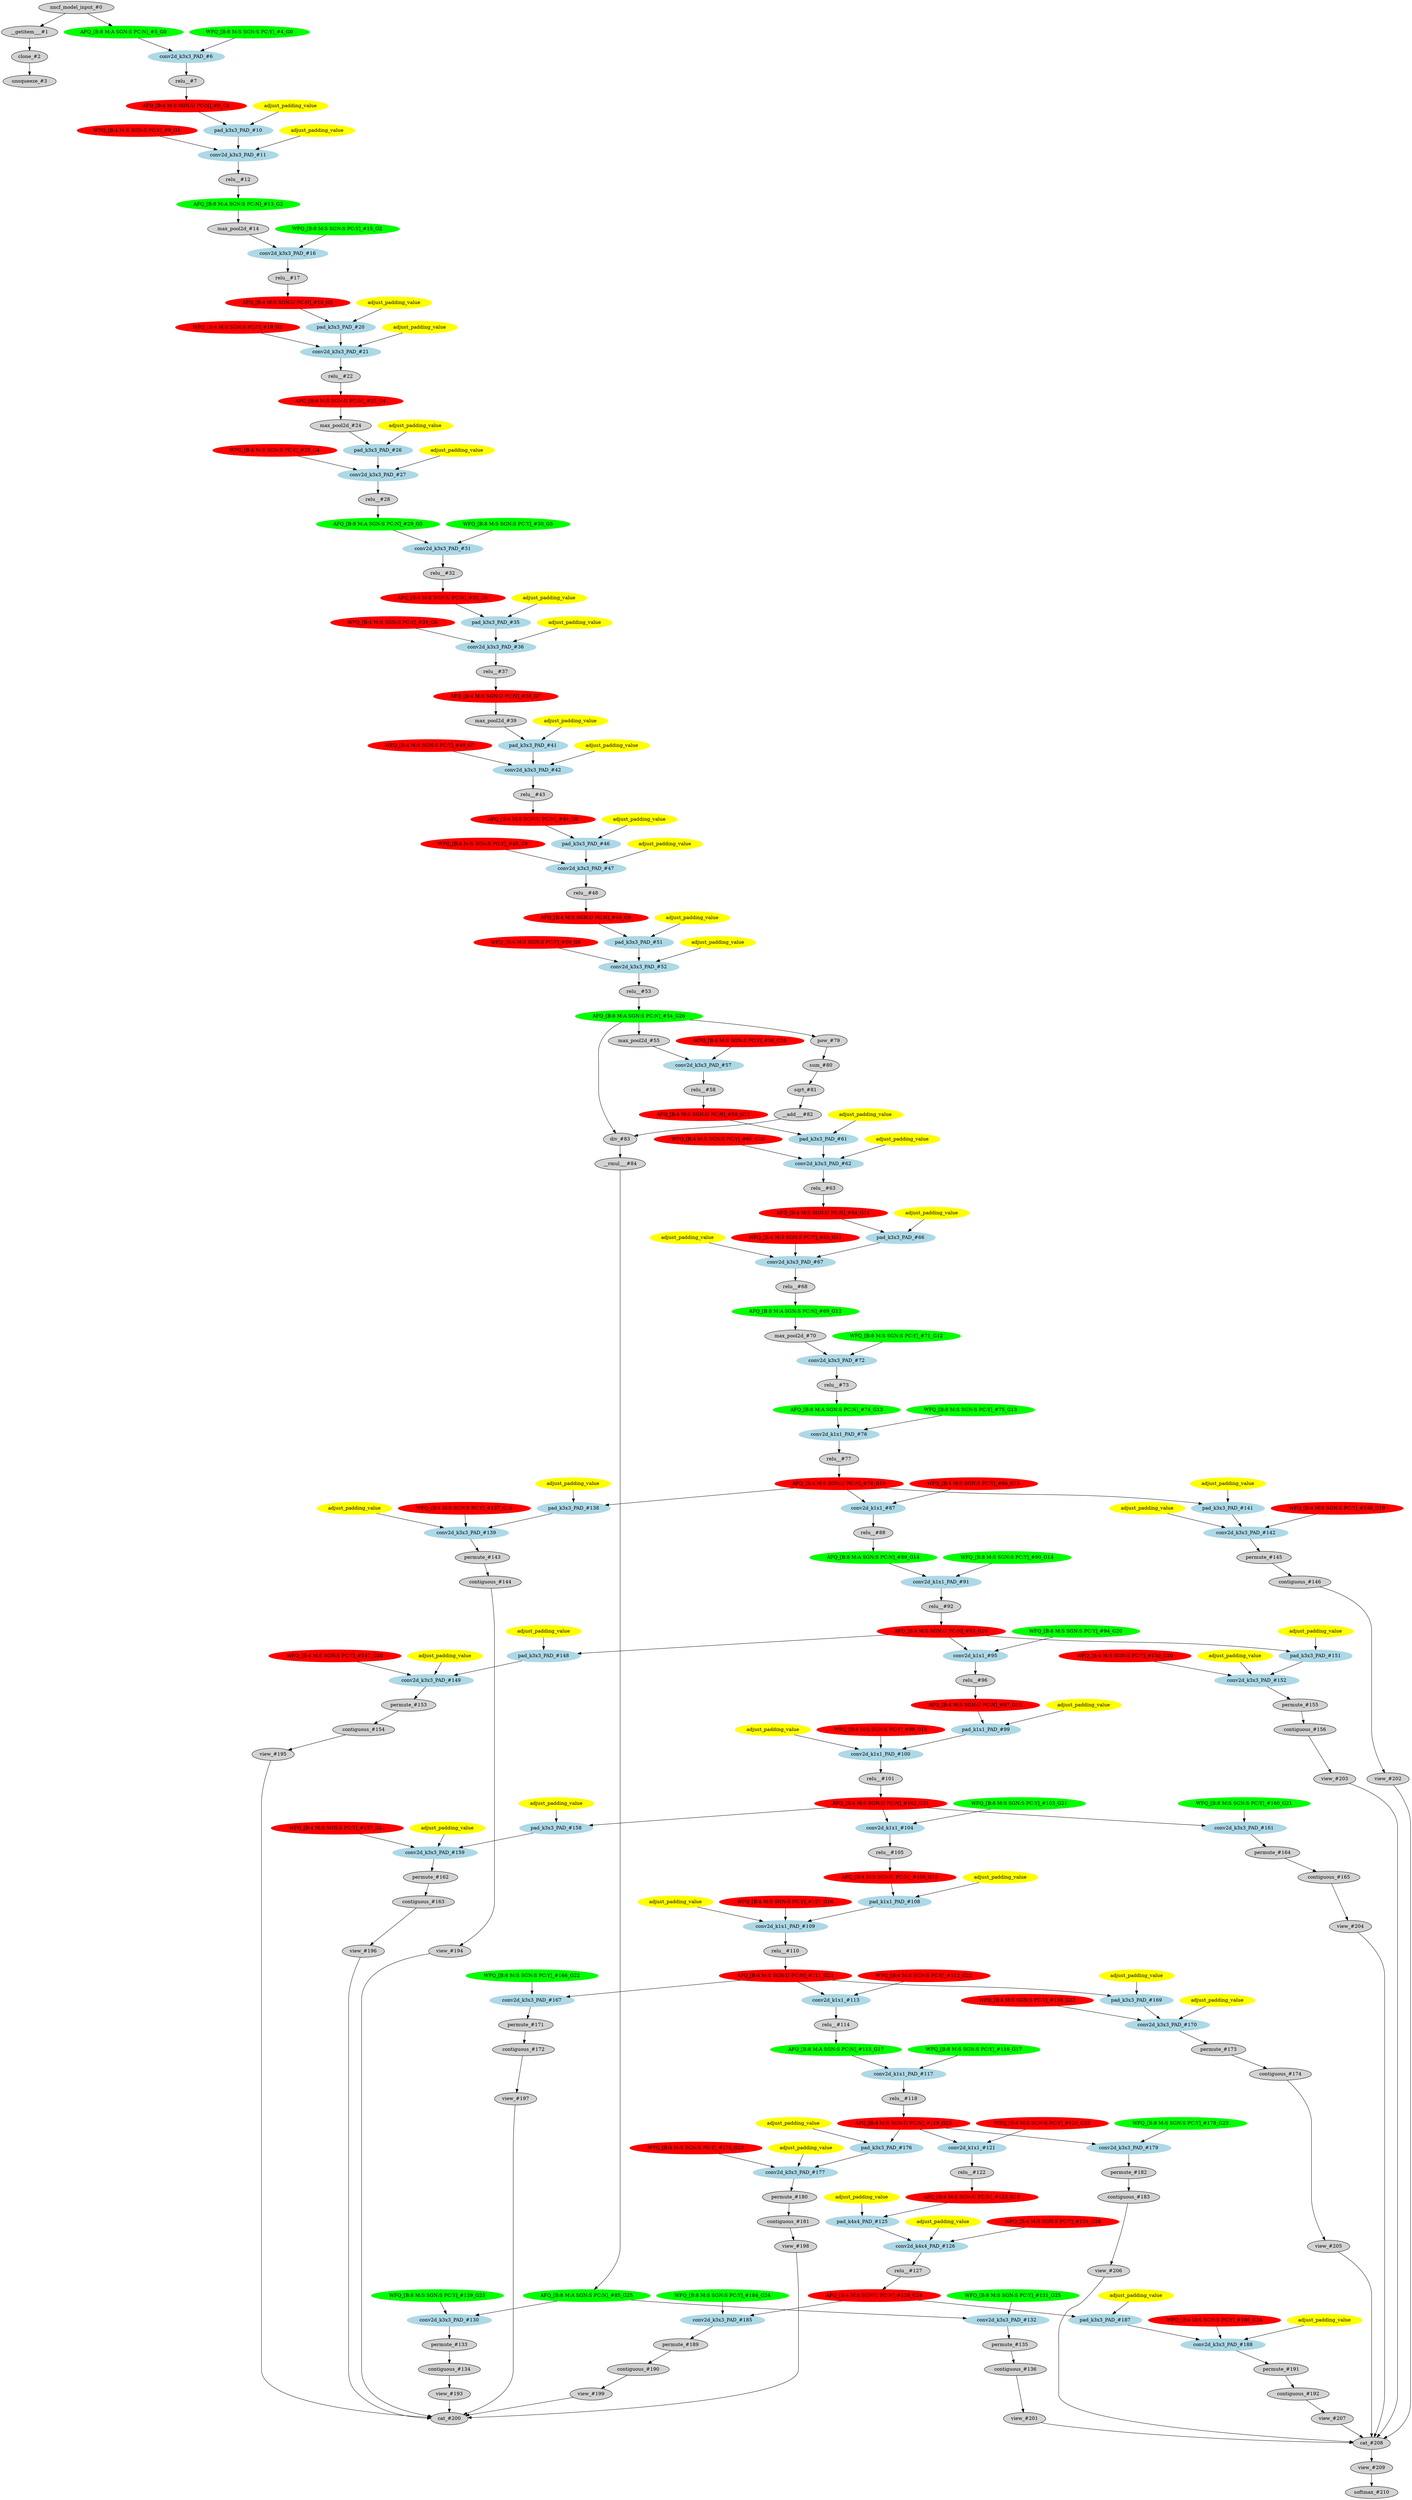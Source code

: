 strict digraph  {
"0 /nncf_model_input_0" [id=0, label="nncf_model_input_#0", style=filled, type=nncf_model_input];
"1 SSD_VGG/__getitem___0" [id=1, label="__getitem___#1", style=filled, type=__getitem__];
"2 SSD_VGG/clone_0" [id=2, label="clone_#2", style=filled, type=clone];
"3 SSD_VGG/unsqueeze_0" [id=3, label="unsqueeze_#3", style=filled, type=unsqueeze];
"4 SSD_VGG/MultiOutputSequential[basenet]/NNCFConv2d[0]/ModuleDict[pre_ops]/UpdateWeight[0]/SymmetricQuantizer[op]/symmetric_quantize_0" [color=green, id=4, label="WFQ_[B:8 M:S SGN:S PC:Y]_#4_G0", style=filled, type=symmetric_quantize];
"5 SSD_VGG/MultiOutputSequential[basenet]/NNCFConv2d[0]/AsymmetricQuantizer/asymmetric_quantize_0" [color=green, id=5, label="AFQ_[B:8 M:A SGN:S PC:N]_#5_G0", style=filled, type=asymmetric_quantize];
"6 SSD_VGG/MultiOutputSequential[basenet]/NNCFConv2d[0]/conv2d_0" [color=lightblue, id=6, label="conv2d_k3x3_PAD_#6", style=filled, type=conv2d];
"7 SSD_VGG/MultiOutputSequential[basenet]/ReLU[1]/relu__0" [id=7, label="relu__#7", style=filled, type=relu_];
"8 SSD_VGG/MultiOutputSequential[basenet]/ReLU[1]/SymmetricQuantizer/symmetric_quantize_0" [color=red, id=8, label="AFQ_[B:4 M:S SGN:U PC:N]_#8_G1", style=filled, type=symmetric_quantize];
"9 SSD_VGG/MultiOutputSequential[basenet]/NNCFConv2d[2]/ModuleDict[pre_ops]/UpdateWeight[1]/SymmetricQuantizer[op]/symmetric_quantize_0" [color=red, id=9, label="WFQ_[B:4 M:S SGN:S PC:Y]_#9_G1", style=filled, type=symmetric_quantize];
"10 SSD_VGG/MultiOutputSequential[basenet]/NNCFConv2d[2]/pad_0" [color=lightblue, id=10, label="pad_k3x3_PAD_#10", style=filled, type=pad];
"10 SSD_VGG/MultiOutputSequential[basenet]/NNCFConv2d[2]/pad_0_apad" [color=yellow, label=adjust_padding_value, style=filled, type=""];
"11 SSD_VGG/MultiOutputSequential[basenet]/NNCFConv2d[2]/conv2d_0" [color=lightblue, id=11, label="conv2d_k3x3_PAD_#11", style=filled, type=conv2d];
"11 SSD_VGG/MultiOutputSequential[basenet]/NNCFConv2d[2]/conv2d_0_apad" [color=yellow, label=adjust_padding_value, style=filled, type=""];
"12 SSD_VGG/MultiOutputSequential[basenet]/ReLU[3]/relu__0" [id=12, label="relu__#12", style=filled, type=relu_];
"13 SSD_VGG/MultiOutputSequential[basenet]/ReLU[3]/AsymmetricQuantizer/asymmetric_quantize_0" [color=green, id=13, label="AFQ_[B:8 M:A SGN:S PC:N]_#13_G2", style=filled, type=asymmetric_quantize];
"14 SSD_VGG/MultiOutputSequential[basenet]/MaxPool2d[4]/max_pool2d_0" [id=14, label="max_pool2d_#14", style=filled, type=max_pool2d];
"15 SSD_VGG/MultiOutputSequential[basenet]/NNCFConv2d[5]/ModuleDict[pre_ops]/UpdateWeight[0]/SymmetricQuantizer[op]/symmetric_quantize_0" [color=green, id=15, label="WFQ_[B:8 M:S SGN:S PC:Y]_#15_G2", style=filled, type=symmetric_quantize];
"16 SSD_VGG/MultiOutputSequential[basenet]/NNCFConv2d[5]/conv2d_0" [color=lightblue, id=16, label="conv2d_k3x3_PAD_#16", style=filled, type=conv2d];
"17 SSD_VGG/MultiOutputSequential[basenet]/ReLU[6]/relu__0" [id=17, label="relu__#17", style=filled, type=relu_];
"18 SSD_VGG/MultiOutputSequential[basenet]/ReLU[6]/SymmetricQuantizer/symmetric_quantize_0" [color=red, id=18, label="AFQ_[B:4 M:S SGN:U PC:N]_#18_G3", style=filled, type=symmetric_quantize];
"19 SSD_VGG/MultiOutputSequential[basenet]/NNCFConv2d[7]/ModuleDict[pre_ops]/UpdateWeight[1]/SymmetricQuantizer[op]/symmetric_quantize_0" [color=red, id=19, label="WFQ_[B:4 M:S SGN:S PC:Y]_#19_G3", style=filled, type=symmetric_quantize];
"20 SSD_VGG/MultiOutputSequential[basenet]/NNCFConv2d[7]/pad_0" [color=lightblue, id=20, label="pad_k3x3_PAD_#20", style=filled, type=pad];
"20 SSD_VGG/MultiOutputSequential[basenet]/NNCFConv2d[7]/pad_0_apad" [color=yellow, label=adjust_padding_value, style=filled, type=""];
"21 SSD_VGG/MultiOutputSequential[basenet]/NNCFConv2d[7]/conv2d_0" [color=lightblue, id=21, label="conv2d_k3x3_PAD_#21", style=filled, type=conv2d];
"21 SSD_VGG/MultiOutputSequential[basenet]/NNCFConv2d[7]/conv2d_0_apad" [color=yellow, label=adjust_padding_value, style=filled, type=""];
"22 SSD_VGG/MultiOutputSequential[basenet]/ReLU[8]/relu__0" [id=22, label="relu__#22", style=filled, type=relu_];
"23 SSD_VGG/MultiOutputSequential[basenet]/ReLU[8]/SymmetricQuantizer/symmetric_quantize_0" [color=red, id=23, label="AFQ_[B:4 M:S SGN:U PC:N]_#23_G4", style=filled, type=symmetric_quantize];
"24 SSD_VGG/MultiOutputSequential[basenet]/MaxPool2d[9]/max_pool2d_0" [id=24, label="max_pool2d_#24", style=filled, type=max_pool2d];
"25 SSD_VGG/MultiOutputSequential[basenet]/NNCFConv2d[10]/ModuleDict[pre_ops]/UpdateWeight[1]/SymmetricQuantizer[op]/symmetric_quantize_0" [color=red, id=25, label="WFQ_[B:4 M:S SGN:S PC:Y]_#25_G4", style=filled, type=symmetric_quantize];
"26 SSD_VGG/MultiOutputSequential[basenet]/NNCFConv2d[10]/pad_0" [color=lightblue, id=26, label="pad_k3x3_PAD_#26", style=filled, type=pad];
"26 SSD_VGG/MultiOutputSequential[basenet]/NNCFConv2d[10]/pad_0_apad" [color=yellow, label=adjust_padding_value, style=filled, type=""];
"27 SSD_VGG/MultiOutputSequential[basenet]/NNCFConv2d[10]/conv2d_0" [color=lightblue, id=27, label="conv2d_k3x3_PAD_#27", style=filled, type=conv2d];
"27 SSD_VGG/MultiOutputSequential[basenet]/NNCFConv2d[10]/conv2d_0_apad" [color=yellow, label=adjust_padding_value, style=filled, type=""];
"28 SSD_VGG/MultiOutputSequential[basenet]/ReLU[11]/relu__0" [id=28, label="relu__#28", style=filled, type=relu_];
"29 SSD_VGG/MultiOutputSequential[basenet]/ReLU[11]/AsymmetricQuantizer/asymmetric_quantize_0" [color=green, id=29, label="AFQ_[B:8 M:A SGN:S PC:N]_#29_G5", style=filled, type=asymmetric_quantize];
"30 SSD_VGG/MultiOutputSequential[basenet]/NNCFConv2d[12]/ModuleDict[pre_ops]/UpdateWeight[0]/SymmetricQuantizer[op]/symmetric_quantize_0" [color=green, id=30, label="WFQ_[B:8 M:S SGN:S PC:Y]_#30_G5", style=filled, type=symmetric_quantize];
"31 SSD_VGG/MultiOutputSequential[basenet]/NNCFConv2d[12]/conv2d_0" [color=lightblue, id=31, label="conv2d_k3x3_PAD_#31", style=filled, type=conv2d];
"32 SSD_VGG/MultiOutputSequential[basenet]/ReLU[13]/relu__0" [id=32, label="relu__#32", style=filled, type=relu_];
"33 SSD_VGG/MultiOutputSequential[basenet]/ReLU[13]/SymmetricQuantizer/symmetric_quantize_0" [color=red, id=33, label="AFQ_[B:4 M:S SGN:U PC:N]_#33_G6", style=filled, type=symmetric_quantize];
"34 SSD_VGG/MultiOutputSequential[basenet]/NNCFConv2d[14]/ModuleDict[pre_ops]/UpdateWeight[1]/SymmetricQuantizer[op]/symmetric_quantize_0" [color=red, id=34, label="WFQ_[B:4 M:S SGN:S PC:Y]_#34_G6", style=filled, type=symmetric_quantize];
"35 SSD_VGG/MultiOutputSequential[basenet]/NNCFConv2d[14]/pad_0" [color=lightblue, id=35, label="pad_k3x3_PAD_#35", style=filled, type=pad];
"35 SSD_VGG/MultiOutputSequential[basenet]/NNCFConv2d[14]/pad_0_apad" [color=yellow, label=adjust_padding_value, style=filled, type=""];
"36 SSD_VGG/MultiOutputSequential[basenet]/NNCFConv2d[14]/conv2d_0" [color=lightblue, id=36, label="conv2d_k3x3_PAD_#36", style=filled, type=conv2d];
"36 SSD_VGG/MultiOutputSequential[basenet]/NNCFConv2d[14]/conv2d_0_apad" [color=yellow, label=adjust_padding_value, style=filled, type=""];
"37 SSD_VGG/MultiOutputSequential[basenet]/ReLU[15]/relu__0" [id=37, label="relu__#37", style=filled, type=relu_];
"38 SSD_VGG/MultiOutputSequential[basenet]/ReLU[15]/SymmetricQuantizer/symmetric_quantize_0" [color=red, id=38, label="AFQ_[B:4 M:S SGN:U PC:N]_#38_G7", style=filled, type=symmetric_quantize];
"39 SSD_VGG/MultiOutputSequential[basenet]/MaxPool2d[16]/max_pool2d_0" [id=39, label="max_pool2d_#39", style=filled, type=max_pool2d];
"40 SSD_VGG/MultiOutputSequential[basenet]/NNCFConv2d[17]/ModuleDict[pre_ops]/UpdateWeight[1]/SymmetricQuantizer[op]/symmetric_quantize_0" [color=red, id=40, label="WFQ_[B:4 M:S SGN:S PC:Y]_#40_G7", style=filled, type=symmetric_quantize];
"41 SSD_VGG/MultiOutputSequential[basenet]/NNCFConv2d[17]/pad_0" [color=lightblue, id=41, label="pad_k3x3_PAD_#41", style=filled, type=pad];
"41 SSD_VGG/MultiOutputSequential[basenet]/NNCFConv2d[17]/pad_0_apad" [color=yellow, label=adjust_padding_value, style=filled, type=""];
"42 SSD_VGG/MultiOutputSequential[basenet]/NNCFConv2d[17]/conv2d_0" [color=lightblue, id=42, label="conv2d_k3x3_PAD_#42", style=filled, type=conv2d];
"42 SSD_VGG/MultiOutputSequential[basenet]/NNCFConv2d[17]/conv2d_0_apad" [color=yellow, label=adjust_padding_value, style=filled, type=""];
"43 SSD_VGG/MultiOutputSequential[basenet]/ReLU[18]/relu__0" [id=43, label="relu__#43", style=filled, type=relu_];
"44 SSD_VGG/MultiOutputSequential[basenet]/ReLU[18]/SymmetricQuantizer/symmetric_quantize_0" [color=red, id=44, label="AFQ_[B:4 M:S SGN:U PC:N]_#44_G8", style=filled, type=symmetric_quantize];
"45 SSD_VGG/MultiOutputSequential[basenet]/NNCFConv2d[19]/ModuleDict[pre_ops]/UpdateWeight[1]/SymmetricQuantizer[op]/symmetric_quantize_0" [color=red, id=45, label="WFQ_[B:4 M:S SGN:S PC:Y]_#45_G8", style=filled, type=symmetric_quantize];
"46 SSD_VGG/MultiOutputSequential[basenet]/NNCFConv2d[19]/pad_0" [color=lightblue, id=46, label="pad_k3x3_PAD_#46", style=filled, type=pad];
"46 SSD_VGG/MultiOutputSequential[basenet]/NNCFConv2d[19]/pad_0_apad" [color=yellow, label=adjust_padding_value, style=filled, type=""];
"47 SSD_VGG/MultiOutputSequential[basenet]/NNCFConv2d[19]/conv2d_0" [color=lightblue, id=47, label="conv2d_k3x3_PAD_#47", style=filled, type=conv2d];
"47 SSD_VGG/MultiOutputSequential[basenet]/NNCFConv2d[19]/conv2d_0_apad" [color=yellow, label=adjust_padding_value, style=filled, type=""];
"48 SSD_VGG/MultiOutputSequential[basenet]/ReLU[20]/relu__0" [id=48, label="relu__#48", style=filled, type=relu_];
"49 SSD_VGG/MultiOutputSequential[basenet]/ReLU[20]/SymmetricQuantizer/symmetric_quantize_0" [color=red, id=49, label="AFQ_[B:4 M:S SGN:U PC:N]_#49_G9", style=filled, type=symmetric_quantize];
"50 SSD_VGG/MultiOutputSequential[basenet]/NNCFConv2d[21]/ModuleDict[pre_ops]/UpdateWeight[1]/SymmetricQuantizer[op]/symmetric_quantize_0" [color=red, id=50, label="WFQ_[B:4 M:S SGN:S PC:Y]_#50_G9", style=filled, type=symmetric_quantize];
"51 SSD_VGG/MultiOutputSequential[basenet]/NNCFConv2d[21]/pad_0" [color=lightblue, id=51, label="pad_k3x3_PAD_#51", style=filled, type=pad];
"51 SSD_VGG/MultiOutputSequential[basenet]/NNCFConv2d[21]/pad_0_apad" [color=yellow, label=adjust_padding_value, style=filled, type=""];
"52 SSD_VGG/MultiOutputSequential[basenet]/NNCFConv2d[21]/conv2d_0" [color=lightblue, id=52, label="conv2d_k3x3_PAD_#52", style=filled, type=conv2d];
"52 SSD_VGG/MultiOutputSequential[basenet]/NNCFConv2d[21]/conv2d_0_apad" [color=yellow, label=adjust_padding_value, style=filled, type=""];
"53 SSD_VGG/MultiOutputSequential[basenet]/ReLU[22]/relu__0" [id=53, label="relu__#53", style=filled, type=relu_];
"54 SSD_VGG/MultiOutputSequential[basenet]/ReLU[22]/AsymmetricQuantizer/asymmetric_quantize_0" [color=green, id=54, label="AFQ_[B:8 M:A SGN:S PC:N]_#54_G26", style=filled, type=asymmetric_quantize];
"55 SSD_VGG/MultiOutputSequential[basenet]/MaxPool2d[23]/max_pool2d_0" [id=55, label="max_pool2d_#55", style=filled, type=max_pool2d];
"56 SSD_VGG/MultiOutputSequential[basenet]/NNCFConv2d[24]/ModuleDict[pre_ops]/UpdateWeight[0]/SymmetricQuantizer[op]/symmetric_quantize_0" [color=red, id=56, label="WFQ_[B:4 M:S SGN:S PC:Y]_#56_G26", style=filled, type=symmetric_quantize];
"57 SSD_VGG/MultiOutputSequential[basenet]/NNCFConv2d[24]/conv2d_0" [color=lightblue, id=57, label="conv2d_k3x3_PAD_#57", style=filled, type=conv2d];
"58 SSD_VGG/MultiOutputSequential[basenet]/ReLU[25]/relu__0" [id=58, label="relu__#58", style=filled, type=relu_];
"59 SSD_VGG/MultiOutputSequential[basenet]/ReLU[25]/SymmetricQuantizer/symmetric_quantize_0" [color=red, id=59, label="AFQ_[B:4 M:S SGN:U PC:N]_#59_G10", style=filled, type=symmetric_quantize];
"60 SSD_VGG/MultiOutputSequential[basenet]/NNCFConv2d[26]/ModuleDict[pre_ops]/UpdateWeight[1]/SymmetricQuantizer[op]/symmetric_quantize_0" [color=red, id=60, label="WFQ_[B:4 M:S SGN:S PC:Y]_#60_G10", style=filled, type=symmetric_quantize];
"61 SSD_VGG/MultiOutputSequential[basenet]/NNCFConv2d[26]/pad_0" [color=lightblue, id=61, label="pad_k3x3_PAD_#61", style=filled, type=pad];
"61 SSD_VGG/MultiOutputSequential[basenet]/NNCFConv2d[26]/pad_0_apad" [color=yellow, label=adjust_padding_value, style=filled, type=""];
"62 SSD_VGG/MultiOutputSequential[basenet]/NNCFConv2d[26]/conv2d_0" [color=lightblue, id=62, label="conv2d_k3x3_PAD_#62", style=filled, type=conv2d];
"62 SSD_VGG/MultiOutputSequential[basenet]/NNCFConv2d[26]/conv2d_0_apad" [color=yellow, label=adjust_padding_value, style=filled, type=""];
"63 SSD_VGG/MultiOutputSequential[basenet]/ReLU[27]/relu__0" [id=63, label="relu__#63", style=filled, type=relu_];
"64 SSD_VGG/MultiOutputSequential[basenet]/ReLU[27]/SymmetricQuantizer/symmetric_quantize_0" [color=red, id=64, label="AFQ_[B:4 M:S SGN:U PC:N]_#64_G11", style=filled, type=symmetric_quantize];
"65 SSD_VGG/MultiOutputSequential[basenet]/NNCFConv2d[28]/ModuleDict[pre_ops]/UpdateWeight[1]/SymmetricQuantizer[op]/symmetric_quantize_0" [color=red, id=65, label="WFQ_[B:4 M:S SGN:S PC:Y]_#65_G11", style=filled, type=symmetric_quantize];
"66 SSD_VGG/MultiOutputSequential[basenet]/NNCFConv2d[28]/pad_0" [color=lightblue, id=66, label="pad_k3x3_PAD_#66", style=filled, type=pad];
"66 SSD_VGG/MultiOutputSequential[basenet]/NNCFConv2d[28]/pad_0_apad" [color=yellow, label=adjust_padding_value, style=filled, type=""];
"67 SSD_VGG/MultiOutputSequential[basenet]/NNCFConv2d[28]/conv2d_0" [color=lightblue, id=67, label="conv2d_k3x3_PAD_#67", style=filled, type=conv2d];
"67 SSD_VGG/MultiOutputSequential[basenet]/NNCFConv2d[28]/conv2d_0_apad" [color=yellow, label=adjust_padding_value, style=filled, type=""];
"68 SSD_VGG/MultiOutputSequential[basenet]/ReLU[29]/relu__0" [id=68, label="relu__#68", style=filled, type=relu_];
"69 SSD_VGG/MultiOutputSequential[basenet]/ReLU[29]/AsymmetricQuantizer/asymmetric_quantize_0" [color=green, id=69, label="AFQ_[B:8 M:A SGN:S PC:N]_#69_G12", style=filled, type=asymmetric_quantize];
"70 SSD_VGG/MultiOutputSequential[basenet]/MaxPool2d[30]/max_pool2d_0" [id=70, label="max_pool2d_#70", style=filled, type=max_pool2d];
"71 SSD_VGG/MultiOutputSequential[basenet]/NNCFConv2d[31]/ModuleDict[pre_ops]/UpdateWeight[0]/SymmetricQuantizer[op]/symmetric_quantize_0" [color=green, id=71, label="WFQ_[B:8 M:S SGN:S PC:Y]_#71_G12", style=filled, type=symmetric_quantize];
"72 SSD_VGG/MultiOutputSequential[basenet]/NNCFConv2d[31]/conv2d_0" [color=lightblue, id=72, label="conv2d_k3x3_PAD_#72", style=filled, type=conv2d];
"73 SSD_VGG/MultiOutputSequential[basenet]/ReLU[32]/relu__0" [id=73, label="relu__#73", style=filled, type=relu_];
"74 SSD_VGG/MultiOutputSequential[basenet]/ReLU[32]/AsymmetricQuantizer/asymmetric_quantize_0" [color=green, id=74, label="AFQ_[B:8 M:A SGN:S PC:N]_#74_G13", style=filled, type=asymmetric_quantize];
"75 SSD_VGG/MultiOutputSequential[basenet]/NNCFConv2d[33]/ModuleDict[pre_ops]/UpdateWeight[0]/SymmetricQuantizer[op]/symmetric_quantize_0" [color=green, id=75, label="WFQ_[B:8 M:S SGN:S PC:Y]_#75_G13", style=filled, type=symmetric_quantize];
"76 SSD_VGG/MultiOutputSequential[basenet]/NNCFConv2d[33]/conv2d_0" [color=lightblue, id=76, label="conv2d_k1x1_PAD_#76", style=filled, type=conv2d];
"77 SSD_VGG/MultiOutputSequential[basenet]/ReLU[34]/relu__0" [id=77, label="relu__#77", style=filled, type=relu_];
"78 SSD_VGG/MultiOutputSequential[basenet]/ReLU[34]/SymmetricQuantizer/symmetric_quantize_0" [color=red, id=78, label="AFQ_[B:4 M:S SGN:U PC:N]_#78_G19", style=filled, type=symmetric_quantize];
"79 SSD_VGG/NNCFUserL2Norm[L2Norm]/pow_0" [id=79, label="pow_#79", style=filled, type=pow];
"80 SSD_VGG/NNCFUserL2Norm[L2Norm]/sum_0" [id=80, label="sum_#80", style=filled, type=sum];
"81 SSD_VGG/NNCFUserL2Norm[L2Norm]/sqrt_0" [id=81, label="sqrt_#81", style=filled, type=sqrt];
"82 SSD_VGG/NNCFUserL2Norm[L2Norm]/__add___0" [id=82, label="__add___#82", style=filled, type=__add__];
"83 SSD_VGG/NNCFUserL2Norm[L2Norm]/div_0" [id=83, label="div_#83", style=filled, type=div];
"84 SSD_VGG/NNCFUserL2Norm[L2Norm]/__rmul___0" [id=84, label="__rmul___#84", style=filled, type=__rmul__];
"85 SSD_VGG/NNCFUserL2Norm[L2Norm]/AsymmetricQuantizer/asymmetric_quantize_0" [color=green, id=85, label="AFQ_[B:8 M:A SGN:S PC:N]_#85_G25", style=filled, type=asymmetric_quantize];
"86 SSD_VGG/MultiOutputSequential[extras]/NNCFConv2d[0]/ModuleDict[pre_ops]/UpdateWeight[0]/SymmetricQuantizer[op]/symmetric_quantize_0" [color=red, id=86, label="WFQ_[B:4 M:S SGN:S PC:Y]_#86_G19", style=filled, type=symmetric_quantize];
"87 SSD_VGG/MultiOutputSequential[extras]/NNCFConv2d[0]/conv2d_0" [color=lightblue, id=87, label="conv2d_k1x1_#87", style=filled, type=conv2d];
"88 SSD_VGG/MultiOutputSequential[extras]/ReLU[1]/relu__0" [id=88, label="relu__#88", style=filled, type=relu_];
"89 SSD_VGG/MultiOutputSequential[extras]/ReLU[1]/AsymmetricQuantizer/asymmetric_quantize_0" [color=green, id=89, label="AFQ_[B:8 M:A SGN:S PC:N]_#89_G14", style=filled, type=asymmetric_quantize];
"90 SSD_VGG/MultiOutputSequential[extras]/NNCFConv2d[2]/ModuleDict[pre_ops]/UpdateWeight[0]/SymmetricQuantizer[op]/symmetric_quantize_0" [color=green, id=90, label="WFQ_[B:8 M:S SGN:S PC:Y]_#90_G14", style=filled, type=symmetric_quantize];
"91 SSD_VGG/MultiOutputSequential[extras]/NNCFConv2d[2]/conv2d_0" [color=lightblue, id=91, label="conv2d_k1x1_PAD_#91", style=filled, type=conv2d];
"92 SSD_VGG/MultiOutputSequential[extras]/ReLU[3]/relu__0" [id=92, label="relu__#92", style=filled, type=relu_];
"93 SSD_VGG/MultiOutputSequential[extras]/ReLU[3]/SymmetricQuantizer/symmetric_quantize_0" [color=red, id=93, label="AFQ_[B:4 M:S SGN:U PC:N]_#93_G20", style=filled, type=symmetric_quantize];
"94 SSD_VGG/MultiOutputSequential[extras]/NNCFConv2d[4]/ModuleDict[pre_ops]/UpdateWeight[0]/SymmetricQuantizer[op]/symmetric_quantize_0" [color=green, id=94, label="WFQ_[B:8 M:S SGN:S PC:Y]_#94_G20", style=filled, type=symmetric_quantize];
"95 SSD_VGG/MultiOutputSequential[extras]/NNCFConv2d[4]/conv2d_0" [color=lightblue, id=95, label="conv2d_k1x1_#95", style=filled, type=conv2d];
"96 SSD_VGG/MultiOutputSequential[extras]/ReLU[5]/relu__0" [id=96, label="relu__#96", style=filled, type=relu_];
"97 SSD_VGG/MultiOutputSequential[extras]/ReLU[5]/SymmetricQuantizer/symmetric_quantize_0" [color=red, id=97, label="AFQ_[B:4 M:S SGN:U PC:N]_#97_G15", style=filled, type=symmetric_quantize];
"98 SSD_VGG/MultiOutputSequential[extras]/NNCFConv2d[6]/ModuleDict[pre_ops]/UpdateWeight[1]/SymmetricQuantizer[op]/symmetric_quantize_0" [color=red, id=98, label="WFQ_[B:4 M:S SGN:S PC:Y]_#98_G15", style=filled, type=symmetric_quantize];
"99 SSD_VGG/MultiOutputSequential[extras]/NNCFConv2d[6]/pad_0" [color=lightblue, id=99, label="pad_k1x1_PAD_#99", style=filled, type=pad];
"99 SSD_VGG/MultiOutputSequential[extras]/NNCFConv2d[6]/pad_0_apad" [color=yellow, label=adjust_padding_value, style=filled, type=""];
"100 SSD_VGG/MultiOutputSequential[extras]/NNCFConv2d[6]/conv2d_0" [color=lightblue, id=100, label="conv2d_k1x1_PAD_#100", style=filled, type=conv2d];
"100 SSD_VGG/MultiOutputSequential[extras]/NNCFConv2d[6]/conv2d_0_apad" [color=yellow, label=adjust_padding_value, style=filled, type=""];
"101 SSD_VGG/MultiOutputSequential[extras]/ReLU[7]/relu__0" [id=101, label="relu__#101", style=filled, type=relu_];
"102 SSD_VGG/MultiOutputSequential[extras]/ReLU[7]/SymmetricQuantizer/symmetric_quantize_0" [color=red, id=102, label="AFQ_[B:4 M:S SGN:U PC:N]_#102_G21", style=filled, type=symmetric_quantize];
"103 SSD_VGG/MultiOutputSequential[extras]/NNCFConv2d[8]/ModuleDict[pre_ops]/UpdateWeight[0]/SymmetricQuantizer[op]/symmetric_quantize_0" [color=green, id=103, label="WFQ_[B:8 M:S SGN:S PC:Y]_#103_G21", style=filled, type=symmetric_quantize];
"104 SSD_VGG/MultiOutputSequential[extras]/NNCFConv2d[8]/conv2d_0" [color=lightblue, id=104, label="conv2d_k1x1_#104", style=filled, type=conv2d];
"105 SSD_VGG/MultiOutputSequential[extras]/ReLU[9]/relu__0" [id=105, label="relu__#105", style=filled, type=relu_];
"106 SSD_VGG/MultiOutputSequential[extras]/ReLU[9]/SymmetricQuantizer/symmetric_quantize_0" [color=red, id=106, label="AFQ_[B:4 M:S SGN:U PC:N]_#106_G16", style=filled, type=symmetric_quantize];
"107 SSD_VGG/MultiOutputSequential[extras]/NNCFConv2d[10]/ModuleDict[pre_ops]/UpdateWeight[1]/SymmetricQuantizer[op]/symmetric_quantize_0" [color=red, id=107, label="WFQ_[B:4 M:S SGN:S PC:Y]_#107_G16", style=filled, type=symmetric_quantize];
"108 SSD_VGG/MultiOutputSequential[extras]/NNCFConv2d[10]/pad_0" [color=lightblue, id=108, label="pad_k1x1_PAD_#108", style=filled, type=pad];
"108 SSD_VGG/MultiOutputSequential[extras]/NNCFConv2d[10]/pad_0_apad" [color=yellow, label=adjust_padding_value, style=filled, type=""];
"109 SSD_VGG/MultiOutputSequential[extras]/NNCFConv2d[10]/conv2d_0" [color=lightblue, id=109, label="conv2d_k1x1_PAD_#109", style=filled, type=conv2d];
"109 SSD_VGG/MultiOutputSequential[extras]/NNCFConv2d[10]/conv2d_0_apad" [color=yellow, label=adjust_padding_value, style=filled, type=""];
"110 SSD_VGG/MultiOutputSequential[extras]/ReLU[11]/relu__0" [id=110, label="relu__#110", style=filled, type=relu_];
"111 SSD_VGG/MultiOutputSequential[extras]/ReLU[11]/SymmetricQuantizer/symmetric_quantize_0" [color=red, id=111, label="AFQ_[B:4 M:S SGN:U PC:N]_#111_G22", style=filled, type=symmetric_quantize];
"112 SSD_VGG/MultiOutputSequential[extras]/NNCFConv2d[12]/ModuleDict[pre_ops]/UpdateWeight[0]/SymmetricQuantizer[op]/symmetric_quantize_0" [color=red, id=112, label="WFQ_[B:4 M:S SGN:S PC:Y]_#112_G22", style=filled, type=symmetric_quantize];
"113 SSD_VGG/MultiOutputSequential[extras]/NNCFConv2d[12]/conv2d_0" [color=lightblue, id=113, label="conv2d_k1x1_#113", style=filled, type=conv2d];
"114 SSD_VGG/MultiOutputSequential[extras]/ReLU[13]/relu__0" [id=114, label="relu__#114", style=filled, type=relu_];
"115 SSD_VGG/MultiOutputSequential[extras]/ReLU[13]/AsymmetricQuantizer/asymmetric_quantize_0" [color=green, id=115, label="AFQ_[B:8 M:A SGN:S PC:N]_#115_G17", style=filled, type=asymmetric_quantize];
"116 SSD_VGG/MultiOutputSequential[extras]/NNCFConv2d[14]/ModuleDict[pre_ops]/UpdateWeight[0]/SymmetricQuantizer[op]/symmetric_quantize_0" [color=green, id=116, label="WFQ_[B:8 M:S SGN:S PC:Y]_#116_G17", style=filled, type=symmetric_quantize];
"117 SSD_VGG/MultiOutputSequential[extras]/NNCFConv2d[14]/conv2d_0" [color=lightblue, id=117, label="conv2d_k1x1_PAD_#117", style=filled, type=conv2d];
"118 SSD_VGG/MultiOutputSequential[extras]/ReLU[15]/relu__0" [id=118, label="relu__#118", style=filled, type=relu_];
"119 SSD_VGG/MultiOutputSequential[extras]/ReLU[15]/SymmetricQuantizer/symmetric_quantize_0" [color=red, id=119, label="AFQ_[B:4 M:S SGN:U PC:N]_#119_G23", style=filled, type=symmetric_quantize];
"120 SSD_VGG/MultiOutputSequential[extras]/NNCFConv2d[16]/ModuleDict[pre_ops]/UpdateWeight[0]/SymmetricQuantizer[op]/symmetric_quantize_0" [color=red, id=120, label="WFQ_[B:4 M:S SGN:S PC:Y]_#120_G23", style=filled, type=symmetric_quantize];
"121 SSD_VGG/MultiOutputSequential[extras]/NNCFConv2d[16]/conv2d_0" [color=lightblue, id=121, label="conv2d_k1x1_#121", style=filled, type=conv2d];
"122 SSD_VGG/MultiOutputSequential[extras]/ReLU[17]/relu__0" [id=122, label="relu__#122", style=filled, type=relu_];
"123 SSD_VGG/MultiOutputSequential[extras]/ReLU[17]/SymmetricQuantizer/symmetric_quantize_0" [color=red, id=123, label="AFQ_[B:4 M:S SGN:U PC:N]_#123_G18", style=filled, type=symmetric_quantize];
"124 SSD_VGG/MultiOutputSequential[extras]/NNCFConv2d[18]/ModuleDict[pre_ops]/UpdateWeight[1]/SymmetricQuantizer[op]/symmetric_quantize_0" [color=red, id=124, label="WFQ_[B:4 M:S SGN:S PC:Y]_#124_G18", style=filled, type=symmetric_quantize];
"125 SSD_VGG/MultiOutputSequential[extras]/NNCFConv2d[18]/pad_0" [color=lightblue, id=125, label="pad_k4x4_PAD_#125", style=filled, type=pad];
"125 SSD_VGG/MultiOutputSequential[extras]/NNCFConv2d[18]/pad_0_apad" [color=yellow, label=adjust_padding_value, style=filled, type=""];
"126 SSD_VGG/MultiOutputSequential[extras]/NNCFConv2d[18]/conv2d_0" [color=lightblue, id=126, label="conv2d_k4x4_PAD_#126", style=filled, type=conv2d];
"126 SSD_VGG/MultiOutputSequential[extras]/NNCFConv2d[18]/conv2d_0_apad" [color=yellow, label=adjust_padding_value, style=filled, type=""];
"127 SSD_VGG/MultiOutputSequential[extras]/ReLU[19]/relu__0" [id=127, label="relu__#127", style=filled, type=relu_];
"128 SSD_VGG/MultiOutputSequential[extras]/ReLU[19]/SymmetricQuantizer/symmetric_quantize_0" [color=red, id=128, label="AFQ_[B:4 M:S SGN:U PC:N]_#128_G24", style=filled, type=symmetric_quantize];
"129 SSD_VGG/SSDDetectionOutput[detection_head]/ModuleList[heads]/SSDHead[0]/NNCFConv2d[loc]/ModuleDict[pre_ops]/UpdateWeight[0]/SymmetricQuantizer[op]/symmetric_quantize_0" [color=green, id=129, label="WFQ_[B:8 M:S SGN:S PC:Y]_#129_G25", style=filled, type=symmetric_quantize];
"130 SSD_VGG/SSDDetectionOutput[detection_head]/ModuleList[heads]/SSDHead[0]/NNCFConv2d[loc]/conv2d_0" [color=lightblue, id=130, label="conv2d_k3x3_PAD_#130", style=filled, type=conv2d];
"131 SSD_VGG/SSDDetectionOutput[detection_head]/ModuleList[heads]/SSDHead[0]/NNCFConv2d[conf]/ModuleDict[pre_ops]/UpdateWeight[0]/SymmetricQuantizer[op]/symmetric_quantize_0" [color=green, id=131, label="WFQ_[B:8 M:S SGN:S PC:Y]_#131_G25", style=filled, type=symmetric_quantize];
"132 SSD_VGG/SSDDetectionOutput[detection_head]/ModuleList[heads]/SSDHead[0]/NNCFConv2d[conf]/conv2d_0" [color=lightblue, id=132, label="conv2d_k3x3_PAD_#132", style=filled, type=conv2d];
"133 SSD_VGG/SSDDetectionOutput[detection_head]/ModuleList[heads]/SSDHead[0]/permute_0" [id=133, label="permute_#133", style=filled, type=permute];
"134 SSD_VGG/SSDDetectionOutput[detection_head]/ModuleList[heads]/SSDHead[0]/contiguous_0" [id=134, label="contiguous_#134", style=filled, type=contiguous];
"135 SSD_VGG/SSDDetectionOutput[detection_head]/ModuleList[heads]/SSDHead[0]/permute_1" [id=135, label="permute_#135", style=filled, type=permute];
"136 SSD_VGG/SSDDetectionOutput[detection_head]/ModuleList[heads]/SSDHead[0]/contiguous_1" [id=136, label="contiguous_#136", style=filled, type=contiguous];
"137 SSD_VGG/SSDDetectionOutput[detection_head]/ModuleList[heads]/SSDHead[1]/NNCFConv2d[loc]/ModuleDict[pre_ops]/UpdateWeight[1]/SymmetricQuantizer[op]/symmetric_quantize_0" [color=red, id=137, label="WFQ_[B:4 M:S SGN:S PC:Y]_#137_G19", style=filled, type=symmetric_quantize];
"138 SSD_VGG/SSDDetectionOutput[detection_head]/ModuleList[heads]/SSDHead[1]/NNCFConv2d[loc]/pad_0" [color=lightblue, id=138, label="pad_k3x3_PAD_#138", style=filled, type=pad];
"138 SSD_VGG/SSDDetectionOutput[detection_head]/ModuleList[heads]/SSDHead[1]/NNCFConv2d[loc]/pad_0_apad" [color=yellow, label=adjust_padding_value, style=filled, type=""];
"139 SSD_VGG/SSDDetectionOutput[detection_head]/ModuleList[heads]/SSDHead[1]/NNCFConv2d[loc]/conv2d_0" [color=lightblue, id=139, label="conv2d_k3x3_PAD_#139", style=filled, type=conv2d];
"139 SSD_VGG/SSDDetectionOutput[detection_head]/ModuleList[heads]/SSDHead[1]/NNCFConv2d[loc]/conv2d_0_apad" [color=yellow, label=adjust_padding_value, style=filled, type=""];
"140 SSD_VGG/SSDDetectionOutput[detection_head]/ModuleList[heads]/SSDHead[1]/NNCFConv2d[conf]/ModuleDict[pre_ops]/UpdateWeight[1]/SymmetricQuantizer[op]/symmetric_quantize_0" [color=red, id=140, label="WFQ_[B:4 M:S SGN:S PC:Y]_#140_G19", style=filled, type=symmetric_quantize];
"141 SSD_VGG/SSDDetectionOutput[detection_head]/ModuleList[heads]/SSDHead[1]/NNCFConv2d[conf]/pad_0" [color=lightblue, id=141, label="pad_k3x3_PAD_#141", style=filled, type=pad];
"141 SSD_VGG/SSDDetectionOutput[detection_head]/ModuleList[heads]/SSDHead[1]/NNCFConv2d[conf]/pad_0_apad" [color=yellow, label=adjust_padding_value, style=filled, type=""];
"142 SSD_VGG/SSDDetectionOutput[detection_head]/ModuleList[heads]/SSDHead[1]/NNCFConv2d[conf]/conv2d_0" [color=lightblue, id=142, label="conv2d_k3x3_PAD_#142", style=filled, type=conv2d];
"142 SSD_VGG/SSDDetectionOutput[detection_head]/ModuleList[heads]/SSDHead[1]/NNCFConv2d[conf]/conv2d_0_apad" [color=yellow, label=adjust_padding_value, style=filled, type=""];
"143 SSD_VGG/SSDDetectionOutput[detection_head]/ModuleList[heads]/SSDHead[1]/permute_0" [id=143, label="permute_#143", style=filled, type=permute];
"144 SSD_VGG/SSDDetectionOutput[detection_head]/ModuleList[heads]/SSDHead[1]/contiguous_0" [id=144, label="contiguous_#144", style=filled, type=contiguous];
"145 SSD_VGG/SSDDetectionOutput[detection_head]/ModuleList[heads]/SSDHead[1]/permute_1" [id=145, label="permute_#145", style=filled, type=permute];
"146 SSD_VGG/SSDDetectionOutput[detection_head]/ModuleList[heads]/SSDHead[1]/contiguous_1" [id=146, label="contiguous_#146", style=filled, type=contiguous];
"147 SSD_VGG/SSDDetectionOutput[detection_head]/ModuleList[heads]/SSDHead[2]/NNCFConv2d[loc]/ModuleDict[pre_ops]/UpdateWeight[1]/SymmetricQuantizer[op]/symmetric_quantize_0" [color=red, id=147, label="WFQ_[B:4 M:S SGN:S PC:Y]_#147_G20", style=filled, type=symmetric_quantize];
"148 SSD_VGG/SSDDetectionOutput[detection_head]/ModuleList[heads]/SSDHead[2]/NNCFConv2d[loc]/pad_0" [color=lightblue, id=148, label="pad_k3x3_PAD_#148", style=filled, type=pad];
"148 SSD_VGG/SSDDetectionOutput[detection_head]/ModuleList[heads]/SSDHead[2]/NNCFConv2d[loc]/pad_0_apad" [color=yellow, label=adjust_padding_value, style=filled, type=""];
"149 SSD_VGG/SSDDetectionOutput[detection_head]/ModuleList[heads]/SSDHead[2]/NNCFConv2d[loc]/conv2d_0" [color=lightblue, id=149, label="conv2d_k3x3_PAD_#149", style=filled, type=conv2d];
"149 SSD_VGG/SSDDetectionOutput[detection_head]/ModuleList[heads]/SSDHead[2]/NNCFConv2d[loc]/conv2d_0_apad" [color=yellow, label=adjust_padding_value, style=filled, type=""];
"150 SSD_VGG/SSDDetectionOutput[detection_head]/ModuleList[heads]/SSDHead[2]/NNCFConv2d[conf]/ModuleDict[pre_ops]/UpdateWeight[1]/SymmetricQuantizer[op]/symmetric_quantize_0" [color=red, id=150, label="WFQ_[B:4 M:S SGN:S PC:Y]_#150_G20", style=filled, type=symmetric_quantize];
"151 SSD_VGG/SSDDetectionOutput[detection_head]/ModuleList[heads]/SSDHead[2]/NNCFConv2d[conf]/pad_0" [color=lightblue, id=151, label="pad_k3x3_PAD_#151", style=filled, type=pad];
"151 SSD_VGG/SSDDetectionOutput[detection_head]/ModuleList[heads]/SSDHead[2]/NNCFConv2d[conf]/pad_0_apad" [color=yellow, label=adjust_padding_value, style=filled, type=""];
"152 SSD_VGG/SSDDetectionOutput[detection_head]/ModuleList[heads]/SSDHead[2]/NNCFConv2d[conf]/conv2d_0" [color=lightblue, id=152, label="conv2d_k3x3_PAD_#152", style=filled, type=conv2d];
"152 SSD_VGG/SSDDetectionOutput[detection_head]/ModuleList[heads]/SSDHead[2]/NNCFConv2d[conf]/conv2d_0_apad" [color=yellow, label=adjust_padding_value, style=filled, type=""];
"153 SSD_VGG/SSDDetectionOutput[detection_head]/ModuleList[heads]/SSDHead[2]/permute_0" [id=153, label="permute_#153", style=filled, type=permute];
"154 SSD_VGG/SSDDetectionOutput[detection_head]/ModuleList[heads]/SSDHead[2]/contiguous_0" [id=154, label="contiguous_#154", style=filled, type=contiguous];
"155 SSD_VGG/SSDDetectionOutput[detection_head]/ModuleList[heads]/SSDHead[2]/permute_1" [id=155, label="permute_#155", style=filled, type=permute];
"156 SSD_VGG/SSDDetectionOutput[detection_head]/ModuleList[heads]/SSDHead[2]/contiguous_1" [id=156, label="contiguous_#156", style=filled, type=contiguous];
"157 SSD_VGG/SSDDetectionOutput[detection_head]/ModuleList[heads]/SSDHead[3]/NNCFConv2d[loc]/ModuleDict[pre_ops]/UpdateWeight[1]/SymmetricQuantizer[op]/symmetric_quantize_0" [color=red, id=157, label="WFQ_[B:4 M:S SGN:S PC:Y]_#157_G21", style=filled, type=symmetric_quantize];
"158 SSD_VGG/SSDDetectionOutput[detection_head]/ModuleList[heads]/SSDHead[3]/NNCFConv2d[loc]/pad_0" [color=lightblue, id=158, label="pad_k3x3_PAD_#158", style=filled, type=pad];
"158 SSD_VGG/SSDDetectionOutput[detection_head]/ModuleList[heads]/SSDHead[3]/NNCFConv2d[loc]/pad_0_apad" [color=yellow, label=adjust_padding_value, style=filled, type=""];
"159 SSD_VGG/SSDDetectionOutput[detection_head]/ModuleList[heads]/SSDHead[3]/NNCFConv2d[loc]/conv2d_0" [color=lightblue, id=159, label="conv2d_k3x3_PAD_#159", style=filled, type=conv2d];
"159 SSD_VGG/SSDDetectionOutput[detection_head]/ModuleList[heads]/SSDHead[3]/NNCFConv2d[loc]/conv2d_0_apad" [color=yellow, label=adjust_padding_value, style=filled, type=""];
"160 SSD_VGG/SSDDetectionOutput[detection_head]/ModuleList[heads]/SSDHead[3]/NNCFConv2d[conf]/ModuleDict[pre_ops]/UpdateWeight[0]/SymmetricQuantizer[op]/symmetric_quantize_0" [color=green, id=160, label="WFQ_[B:8 M:S SGN:S PC:Y]_#160_G21", style=filled, type=symmetric_quantize];
"161 SSD_VGG/SSDDetectionOutput[detection_head]/ModuleList[heads]/SSDHead[3]/NNCFConv2d[conf]/conv2d_0" [color=lightblue, id=161, label="conv2d_k3x3_PAD_#161", style=filled, type=conv2d];
"162 SSD_VGG/SSDDetectionOutput[detection_head]/ModuleList[heads]/SSDHead[3]/permute_0" [id=162, label="permute_#162", style=filled, type=permute];
"163 SSD_VGG/SSDDetectionOutput[detection_head]/ModuleList[heads]/SSDHead[3]/contiguous_0" [id=163, label="contiguous_#163", style=filled, type=contiguous];
"164 SSD_VGG/SSDDetectionOutput[detection_head]/ModuleList[heads]/SSDHead[3]/permute_1" [id=164, label="permute_#164", style=filled, type=permute];
"165 SSD_VGG/SSDDetectionOutput[detection_head]/ModuleList[heads]/SSDHead[3]/contiguous_1" [id=165, label="contiguous_#165", style=filled, type=contiguous];
"166 SSD_VGG/SSDDetectionOutput[detection_head]/ModuleList[heads]/SSDHead[4]/NNCFConv2d[loc]/ModuleDict[pre_ops]/UpdateWeight[0]/SymmetricQuantizer[op]/symmetric_quantize_0" [color=green, id=166, label="WFQ_[B:8 M:S SGN:S PC:Y]_#166_G22", style=filled, type=symmetric_quantize];
"167 SSD_VGG/SSDDetectionOutput[detection_head]/ModuleList[heads]/SSDHead[4]/NNCFConv2d[loc]/conv2d_0" [color=lightblue, id=167, label="conv2d_k3x3_PAD_#167", style=filled, type=conv2d];
"168 SSD_VGG/SSDDetectionOutput[detection_head]/ModuleList[heads]/SSDHead[4]/NNCFConv2d[conf]/ModuleDict[pre_ops]/UpdateWeight[1]/SymmetricQuantizer[op]/symmetric_quantize_0" [color=red, id=168, label="WFQ_[B:4 M:S SGN:S PC:Y]_#168_G22", style=filled, type=symmetric_quantize];
"169 SSD_VGG/SSDDetectionOutput[detection_head]/ModuleList[heads]/SSDHead[4]/NNCFConv2d[conf]/pad_0" [color=lightblue, id=169, label="pad_k3x3_PAD_#169", style=filled, type=pad];
"169 SSD_VGG/SSDDetectionOutput[detection_head]/ModuleList[heads]/SSDHead[4]/NNCFConv2d[conf]/pad_0_apad" [color=yellow, label=adjust_padding_value, style=filled, type=""];
"170 SSD_VGG/SSDDetectionOutput[detection_head]/ModuleList[heads]/SSDHead[4]/NNCFConv2d[conf]/conv2d_0" [color=lightblue, id=170, label="conv2d_k3x3_PAD_#170", style=filled, type=conv2d];
"170 SSD_VGG/SSDDetectionOutput[detection_head]/ModuleList[heads]/SSDHead[4]/NNCFConv2d[conf]/conv2d_0_apad" [color=yellow, label=adjust_padding_value, style=filled, type=""];
"171 SSD_VGG/SSDDetectionOutput[detection_head]/ModuleList[heads]/SSDHead[4]/permute_0" [id=171, label="permute_#171", style=filled, type=permute];
"172 SSD_VGG/SSDDetectionOutput[detection_head]/ModuleList[heads]/SSDHead[4]/contiguous_0" [id=172, label="contiguous_#172", style=filled, type=contiguous];
"173 SSD_VGG/SSDDetectionOutput[detection_head]/ModuleList[heads]/SSDHead[4]/permute_1" [id=173, label="permute_#173", style=filled, type=permute];
"174 SSD_VGG/SSDDetectionOutput[detection_head]/ModuleList[heads]/SSDHead[4]/contiguous_1" [id=174, label="contiguous_#174", style=filled, type=contiguous];
"175 SSD_VGG/SSDDetectionOutput[detection_head]/ModuleList[heads]/SSDHead[5]/NNCFConv2d[loc]/ModuleDict[pre_ops]/UpdateWeight[1]/SymmetricQuantizer[op]/symmetric_quantize_0" [color=red, id=175, label="WFQ_[B:4 M:S SGN:S PC:Y]_#175_G23", style=filled, type=symmetric_quantize];
"176 SSD_VGG/SSDDetectionOutput[detection_head]/ModuleList[heads]/SSDHead[5]/NNCFConv2d[loc]/pad_0" [color=lightblue, id=176, label="pad_k3x3_PAD_#176", style=filled, type=pad];
"176 SSD_VGG/SSDDetectionOutput[detection_head]/ModuleList[heads]/SSDHead[5]/NNCFConv2d[loc]/pad_0_apad" [color=yellow, label=adjust_padding_value, style=filled, type=""];
"177 SSD_VGG/SSDDetectionOutput[detection_head]/ModuleList[heads]/SSDHead[5]/NNCFConv2d[loc]/conv2d_0" [color=lightblue, id=177, label="conv2d_k3x3_PAD_#177", style=filled, type=conv2d];
"177 SSD_VGG/SSDDetectionOutput[detection_head]/ModuleList[heads]/SSDHead[5]/NNCFConv2d[loc]/conv2d_0_apad" [color=yellow, label=adjust_padding_value, style=filled, type=""];
"178 SSD_VGG/SSDDetectionOutput[detection_head]/ModuleList[heads]/SSDHead[5]/NNCFConv2d[conf]/ModuleDict[pre_ops]/UpdateWeight[0]/SymmetricQuantizer[op]/symmetric_quantize_0" [color=green, id=178, label="WFQ_[B:8 M:S SGN:S PC:Y]_#178_G23", style=filled, type=symmetric_quantize];
"179 SSD_VGG/SSDDetectionOutput[detection_head]/ModuleList[heads]/SSDHead[5]/NNCFConv2d[conf]/conv2d_0" [color=lightblue, id=179, label="conv2d_k3x3_PAD_#179", style=filled, type=conv2d];
"180 SSD_VGG/SSDDetectionOutput[detection_head]/ModuleList[heads]/SSDHead[5]/permute_0" [id=180, label="permute_#180", style=filled, type=permute];
"181 SSD_VGG/SSDDetectionOutput[detection_head]/ModuleList[heads]/SSDHead[5]/contiguous_0" [id=181, label="contiguous_#181", style=filled, type=contiguous];
"182 SSD_VGG/SSDDetectionOutput[detection_head]/ModuleList[heads]/SSDHead[5]/permute_1" [id=182, label="permute_#182", style=filled, type=permute];
"183 SSD_VGG/SSDDetectionOutput[detection_head]/ModuleList[heads]/SSDHead[5]/contiguous_1" [id=183, label="contiguous_#183", style=filled, type=contiguous];
"184 SSD_VGG/SSDDetectionOutput[detection_head]/ModuleList[heads]/SSDHead[6]/NNCFConv2d[loc]/ModuleDict[pre_ops]/UpdateWeight[0]/SymmetricQuantizer[op]/symmetric_quantize_0" [color=green, id=184, label="WFQ_[B:8 M:S SGN:S PC:Y]_#184_G24", style=filled, type=symmetric_quantize];
"185 SSD_VGG/SSDDetectionOutput[detection_head]/ModuleList[heads]/SSDHead[6]/NNCFConv2d[loc]/conv2d_0" [color=lightblue, id=185, label="conv2d_k3x3_PAD_#185", style=filled, type=conv2d];
"186 SSD_VGG/SSDDetectionOutput[detection_head]/ModuleList[heads]/SSDHead[6]/NNCFConv2d[conf]/ModuleDict[pre_ops]/UpdateWeight[1]/SymmetricQuantizer[op]/symmetric_quantize_0" [color=red, id=186, label="WFQ_[B:4 M:S SGN:S PC:Y]_#186_G24", style=filled, type=symmetric_quantize];
"187 SSD_VGG/SSDDetectionOutput[detection_head]/ModuleList[heads]/SSDHead[6]/NNCFConv2d[conf]/pad_0" [color=lightblue, id=187, label="pad_k3x3_PAD_#187", style=filled, type=pad];
"187 SSD_VGG/SSDDetectionOutput[detection_head]/ModuleList[heads]/SSDHead[6]/NNCFConv2d[conf]/pad_0_apad" [color=yellow, label=adjust_padding_value, style=filled, type=""];
"188 SSD_VGG/SSDDetectionOutput[detection_head]/ModuleList[heads]/SSDHead[6]/NNCFConv2d[conf]/conv2d_0" [color=lightblue, id=188, label="conv2d_k3x3_PAD_#188", style=filled, type=conv2d];
"188 SSD_VGG/SSDDetectionOutput[detection_head]/ModuleList[heads]/SSDHead[6]/NNCFConv2d[conf]/conv2d_0_apad" [color=yellow, label=adjust_padding_value, style=filled, type=""];
"189 SSD_VGG/SSDDetectionOutput[detection_head]/ModuleList[heads]/SSDHead[6]/permute_0" [id=189, label="permute_#189", style=filled, type=permute];
"190 SSD_VGG/SSDDetectionOutput[detection_head]/ModuleList[heads]/SSDHead[6]/contiguous_0" [id=190, label="contiguous_#190", style=filled, type=contiguous];
"191 SSD_VGG/SSDDetectionOutput[detection_head]/ModuleList[heads]/SSDHead[6]/permute_1" [id=191, label="permute_#191", style=filled, type=permute];
"192 SSD_VGG/SSDDetectionOutput[detection_head]/ModuleList[heads]/SSDHead[6]/contiguous_1" [id=192, label="contiguous_#192", style=filled, type=contiguous];
"193 SSD_VGG/SSDDetectionOutput[detection_head]/view_0" [id=193, label="view_#193", style=filled, type=view];
"194 SSD_VGG/SSDDetectionOutput[detection_head]/view_1" [id=194, label="view_#194", style=filled, type=view];
"195 SSD_VGG/SSDDetectionOutput[detection_head]/view_2" [id=195, label="view_#195", style=filled, type=view];
"196 SSD_VGG/SSDDetectionOutput[detection_head]/view_3" [id=196, label="view_#196", style=filled, type=view];
"197 SSD_VGG/SSDDetectionOutput[detection_head]/view_4" [id=197, label="view_#197", style=filled, type=view];
"198 SSD_VGG/SSDDetectionOutput[detection_head]/view_5" [id=198, label="view_#198", style=filled, type=view];
"199 SSD_VGG/SSDDetectionOutput[detection_head]/view_6" [id=199, label="view_#199", style=filled, type=view];
"200 SSD_VGG/SSDDetectionOutput[detection_head]/cat_0" [id=200, label="cat_#200", style=filled, type=cat];
"201 SSD_VGG/SSDDetectionOutput[detection_head]/view_7" [id=201, label="view_#201", style=filled, type=view];
"202 SSD_VGG/SSDDetectionOutput[detection_head]/view_8" [id=202, label="view_#202", style=filled, type=view];
"203 SSD_VGG/SSDDetectionOutput[detection_head]/view_9" [id=203, label="view_#203", style=filled, type=view];
"204 SSD_VGG/SSDDetectionOutput[detection_head]/view_10" [id=204, label="view_#204", style=filled, type=view];
"205 SSD_VGG/SSDDetectionOutput[detection_head]/view_11" [id=205, label="view_#205", style=filled, type=view];
"206 SSD_VGG/SSDDetectionOutput[detection_head]/view_12" [id=206, label="view_#206", style=filled, type=view];
"207 SSD_VGG/SSDDetectionOutput[detection_head]/view_13" [id=207, label="view_#207", style=filled, type=view];
"208 SSD_VGG/SSDDetectionOutput[detection_head]/cat_1" [id=208, label="cat_#208", style=filled, type=cat];
"209 SSD_VGG/SSDDetectionOutput[detection_head]/view_14" [id=209, label="view_#209", style=filled, type=view];
"210 SSD_VGG/SSDDetectionOutput[detection_head]/softmax_0" [id=210, label="softmax_#210", style=filled, type=softmax];
"0 /nncf_model_input_0" -> "1 SSD_VGG/__getitem___0";
"0 /nncf_model_input_0" -> "5 SSD_VGG/MultiOutputSequential[basenet]/NNCFConv2d[0]/AsymmetricQuantizer/asymmetric_quantize_0";
"1 SSD_VGG/__getitem___0" -> "2 SSD_VGG/clone_0";
"2 SSD_VGG/clone_0" -> "3 SSD_VGG/unsqueeze_0";
"4 SSD_VGG/MultiOutputSequential[basenet]/NNCFConv2d[0]/ModuleDict[pre_ops]/UpdateWeight[0]/SymmetricQuantizer[op]/symmetric_quantize_0" -> "6 SSD_VGG/MultiOutputSequential[basenet]/NNCFConv2d[0]/conv2d_0";
"5 SSD_VGG/MultiOutputSequential[basenet]/NNCFConv2d[0]/AsymmetricQuantizer/asymmetric_quantize_0" -> "6 SSD_VGG/MultiOutputSequential[basenet]/NNCFConv2d[0]/conv2d_0";
"6 SSD_VGG/MultiOutputSequential[basenet]/NNCFConv2d[0]/conv2d_0" -> "7 SSD_VGG/MultiOutputSequential[basenet]/ReLU[1]/relu__0";
"7 SSD_VGG/MultiOutputSequential[basenet]/ReLU[1]/relu__0" -> "8 SSD_VGG/MultiOutputSequential[basenet]/ReLU[1]/SymmetricQuantizer/symmetric_quantize_0";
"8 SSD_VGG/MultiOutputSequential[basenet]/ReLU[1]/SymmetricQuantizer/symmetric_quantize_0" -> "10 SSD_VGG/MultiOutputSequential[basenet]/NNCFConv2d[2]/pad_0";
"9 SSD_VGG/MultiOutputSequential[basenet]/NNCFConv2d[2]/ModuleDict[pre_ops]/UpdateWeight[1]/SymmetricQuantizer[op]/symmetric_quantize_0" -> "11 SSD_VGG/MultiOutputSequential[basenet]/NNCFConv2d[2]/conv2d_0";
"10 SSD_VGG/MultiOutputSequential[basenet]/NNCFConv2d[2]/pad_0_apad" -> "10 SSD_VGG/MultiOutputSequential[basenet]/NNCFConv2d[2]/pad_0";
"10 SSD_VGG/MultiOutputSequential[basenet]/NNCFConv2d[2]/pad_0" -> "11 SSD_VGG/MultiOutputSequential[basenet]/NNCFConv2d[2]/conv2d_0";
"11 SSD_VGG/MultiOutputSequential[basenet]/NNCFConv2d[2]/conv2d_0_apad" -> "11 SSD_VGG/MultiOutputSequential[basenet]/NNCFConv2d[2]/conv2d_0";
"11 SSD_VGG/MultiOutputSequential[basenet]/NNCFConv2d[2]/conv2d_0" -> "12 SSD_VGG/MultiOutputSequential[basenet]/ReLU[3]/relu__0";
"12 SSD_VGG/MultiOutputSequential[basenet]/ReLU[3]/relu__0" -> "13 SSD_VGG/MultiOutputSequential[basenet]/ReLU[3]/AsymmetricQuantizer/asymmetric_quantize_0";
"13 SSD_VGG/MultiOutputSequential[basenet]/ReLU[3]/AsymmetricQuantizer/asymmetric_quantize_0" -> "14 SSD_VGG/MultiOutputSequential[basenet]/MaxPool2d[4]/max_pool2d_0";
"14 SSD_VGG/MultiOutputSequential[basenet]/MaxPool2d[4]/max_pool2d_0" -> "16 SSD_VGG/MultiOutputSequential[basenet]/NNCFConv2d[5]/conv2d_0";
"15 SSD_VGG/MultiOutputSequential[basenet]/NNCFConv2d[5]/ModuleDict[pre_ops]/UpdateWeight[0]/SymmetricQuantizer[op]/symmetric_quantize_0" -> "16 SSD_VGG/MultiOutputSequential[basenet]/NNCFConv2d[5]/conv2d_0";
"16 SSD_VGG/MultiOutputSequential[basenet]/NNCFConv2d[5]/conv2d_0" -> "17 SSD_VGG/MultiOutputSequential[basenet]/ReLU[6]/relu__0";
"17 SSD_VGG/MultiOutputSequential[basenet]/ReLU[6]/relu__0" -> "18 SSD_VGG/MultiOutputSequential[basenet]/ReLU[6]/SymmetricQuantizer/symmetric_quantize_0";
"18 SSD_VGG/MultiOutputSequential[basenet]/ReLU[6]/SymmetricQuantizer/symmetric_quantize_0" -> "20 SSD_VGG/MultiOutputSequential[basenet]/NNCFConv2d[7]/pad_0";
"19 SSD_VGG/MultiOutputSequential[basenet]/NNCFConv2d[7]/ModuleDict[pre_ops]/UpdateWeight[1]/SymmetricQuantizer[op]/symmetric_quantize_0" -> "21 SSD_VGG/MultiOutputSequential[basenet]/NNCFConv2d[7]/conv2d_0";
"20 SSD_VGG/MultiOutputSequential[basenet]/NNCFConv2d[7]/pad_0_apad" -> "20 SSD_VGG/MultiOutputSequential[basenet]/NNCFConv2d[7]/pad_0";
"20 SSD_VGG/MultiOutputSequential[basenet]/NNCFConv2d[7]/pad_0" -> "21 SSD_VGG/MultiOutputSequential[basenet]/NNCFConv2d[7]/conv2d_0";
"21 SSD_VGG/MultiOutputSequential[basenet]/NNCFConv2d[7]/conv2d_0_apad" -> "21 SSD_VGG/MultiOutputSequential[basenet]/NNCFConv2d[7]/conv2d_0";
"21 SSD_VGG/MultiOutputSequential[basenet]/NNCFConv2d[7]/conv2d_0" -> "22 SSD_VGG/MultiOutputSequential[basenet]/ReLU[8]/relu__0";
"22 SSD_VGG/MultiOutputSequential[basenet]/ReLU[8]/relu__0" -> "23 SSD_VGG/MultiOutputSequential[basenet]/ReLU[8]/SymmetricQuantizer/symmetric_quantize_0";
"23 SSD_VGG/MultiOutputSequential[basenet]/ReLU[8]/SymmetricQuantizer/symmetric_quantize_0" -> "24 SSD_VGG/MultiOutputSequential[basenet]/MaxPool2d[9]/max_pool2d_0";
"24 SSD_VGG/MultiOutputSequential[basenet]/MaxPool2d[9]/max_pool2d_0" -> "26 SSD_VGG/MultiOutputSequential[basenet]/NNCFConv2d[10]/pad_0";
"25 SSD_VGG/MultiOutputSequential[basenet]/NNCFConv2d[10]/ModuleDict[pre_ops]/UpdateWeight[1]/SymmetricQuantizer[op]/symmetric_quantize_0" -> "27 SSD_VGG/MultiOutputSequential[basenet]/NNCFConv2d[10]/conv2d_0";
"26 SSD_VGG/MultiOutputSequential[basenet]/NNCFConv2d[10]/pad_0_apad" -> "26 SSD_VGG/MultiOutputSequential[basenet]/NNCFConv2d[10]/pad_0";
"26 SSD_VGG/MultiOutputSequential[basenet]/NNCFConv2d[10]/pad_0" -> "27 SSD_VGG/MultiOutputSequential[basenet]/NNCFConv2d[10]/conv2d_0";
"27 SSD_VGG/MultiOutputSequential[basenet]/NNCFConv2d[10]/conv2d_0_apad" -> "27 SSD_VGG/MultiOutputSequential[basenet]/NNCFConv2d[10]/conv2d_0";
"27 SSD_VGG/MultiOutputSequential[basenet]/NNCFConv2d[10]/conv2d_0" -> "28 SSD_VGG/MultiOutputSequential[basenet]/ReLU[11]/relu__0";
"28 SSD_VGG/MultiOutputSequential[basenet]/ReLU[11]/relu__0" -> "29 SSD_VGG/MultiOutputSequential[basenet]/ReLU[11]/AsymmetricQuantizer/asymmetric_quantize_0";
"29 SSD_VGG/MultiOutputSequential[basenet]/ReLU[11]/AsymmetricQuantizer/asymmetric_quantize_0" -> "31 SSD_VGG/MultiOutputSequential[basenet]/NNCFConv2d[12]/conv2d_0";
"30 SSD_VGG/MultiOutputSequential[basenet]/NNCFConv2d[12]/ModuleDict[pre_ops]/UpdateWeight[0]/SymmetricQuantizer[op]/symmetric_quantize_0" -> "31 SSD_VGG/MultiOutputSequential[basenet]/NNCFConv2d[12]/conv2d_0";
"31 SSD_VGG/MultiOutputSequential[basenet]/NNCFConv2d[12]/conv2d_0" -> "32 SSD_VGG/MultiOutputSequential[basenet]/ReLU[13]/relu__0";
"32 SSD_VGG/MultiOutputSequential[basenet]/ReLU[13]/relu__0" -> "33 SSD_VGG/MultiOutputSequential[basenet]/ReLU[13]/SymmetricQuantizer/symmetric_quantize_0";
"33 SSD_VGG/MultiOutputSequential[basenet]/ReLU[13]/SymmetricQuantizer/symmetric_quantize_0" -> "35 SSD_VGG/MultiOutputSequential[basenet]/NNCFConv2d[14]/pad_0";
"34 SSD_VGG/MultiOutputSequential[basenet]/NNCFConv2d[14]/ModuleDict[pre_ops]/UpdateWeight[1]/SymmetricQuantizer[op]/symmetric_quantize_0" -> "36 SSD_VGG/MultiOutputSequential[basenet]/NNCFConv2d[14]/conv2d_0";
"35 SSD_VGG/MultiOutputSequential[basenet]/NNCFConv2d[14]/pad_0_apad" -> "35 SSD_VGG/MultiOutputSequential[basenet]/NNCFConv2d[14]/pad_0";
"35 SSD_VGG/MultiOutputSequential[basenet]/NNCFConv2d[14]/pad_0" -> "36 SSD_VGG/MultiOutputSequential[basenet]/NNCFConv2d[14]/conv2d_0";
"36 SSD_VGG/MultiOutputSequential[basenet]/NNCFConv2d[14]/conv2d_0_apad" -> "36 SSD_VGG/MultiOutputSequential[basenet]/NNCFConv2d[14]/conv2d_0";
"36 SSD_VGG/MultiOutputSequential[basenet]/NNCFConv2d[14]/conv2d_0" -> "37 SSD_VGG/MultiOutputSequential[basenet]/ReLU[15]/relu__0";
"37 SSD_VGG/MultiOutputSequential[basenet]/ReLU[15]/relu__0" -> "38 SSD_VGG/MultiOutputSequential[basenet]/ReLU[15]/SymmetricQuantizer/symmetric_quantize_0";
"38 SSD_VGG/MultiOutputSequential[basenet]/ReLU[15]/SymmetricQuantizer/symmetric_quantize_0" -> "39 SSD_VGG/MultiOutputSequential[basenet]/MaxPool2d[16]/max_pool2d_0";
"39 SSD_VGG/MultiOutputSequential[basenet]/MaxPool2d[16]/max_pool2d_0" -> "41 SSD_VGG/MultiOutputSequential[basenet]/NNCFConv2d[17]/pad_0";
"40 SSD_VGG/MultiOutputSequential[basenet]/NNCFConv2d[17]/ModuleDict[pre_ops]/UpdateWeight[1]/SymmetricQuantizer[op]/symmetric_quantize_0" -> "42 SSD_VGG/MultiOutputSequential[basenet]/NNCFConv2d[17]/conv2d_0";
"41 SSD_VGG/MultiOutputSequential[basenet]/NNCFConv2d[17]/pad_0_apad" -> "41 SSD_VGG/MultiOutputSequential[basenet]/NNCFConv2d[17]/pad_0";
"41 SSD_VGG/MultiOutputSequential[basenet]/NNCFConv2d[17]/pad_0" -> "42 SSD_VGG/MultiOutputSequential[basenet]/NNCFConv2d[17]/conv2d_0";
"42 SSD_VGG/MultiOutputSequential[basenet]/NNCFConv2d[17]/conv2d_0_apad" -> "42 SSD_VGG/MultiOutputSequential[basenet]/NNCFConv2d[17]/conv2d_0";
"42 SSD_VGG/MultiOutputSequential[basenet]/NNCFConv2d[17]/conv2d_0" -> "43 SSD_VGG/MultiOutputSequential[basenet]/ReLU[18]/relu__0";
"43 SSD_VGG/MultiOutputSequential[basenet]/ReLU[18]/relu__0" -> "44 SSD_VGG/MultiOutputSequential[basenet]/ReLU[18]/SymmetricQuantizer/symmetric_quantize_0";
"44 SSD_VGG/MultiOutputSequential[basenet]/ReLU[18]/SymmetricQuantizer/symmetric_quantize_0" -> "46 SSD_VGG/MultiOutputSequential[basenet]/NNCFConv2d[19]/pad_0";
"45 SSD_VGG/MultiOutputSequential[basenet]/NNCFConv2d[19]/ModuleDict[pre_ops]/UpdateWeight[1]/SymmetricQuantizer[op]/symmetric_quantize_0" -> "47 SSD_VGG/MultiOutputSequential[basenet]/NNCFConv2d[19]/conv2d_0";
"46 SSD_VGG/MultiOutputSequential[basenet]/NNCFConv2d[19]/pad_0_apad" -> "46 SSD_VGG/MultiOutputSequential[basenet]/NNCFConv2d[19]/pad_0";
"46 SSD_VGG/MultiOutputSequential[basenet]/NNCFConv2d[19]/pad_0" -> "47 SSD_VGG/MultiOutputSequential[basenet]/NNCFConv2d[19]/conv2d_0";
"47 SSD_VGG/MultiOutputSequential[basenet]/NNCFConv2d[19]/conv2d_0_apad" -> "47 SSD_VGG/MultiOutputSequential[basenet]/NNCFConv2d[19]/conv2d_0";
"47 SSD_VGG/MultiOutputSequential[basenet]/NNCFConv2d[19]/conv2d_0" -> "48 SSD_VGG/MultiOutputSequential[basenet]/ReLU[20]/relu__0";
"48 SSD_VGG/MultiOutputSequential[basenet]/ReLU[20]/relu__0" -> "49 SSD_VGG/MultiOutputSequential[basenet]/ReLU[20]/SymmetricQuantizer/symmetric_quantize_0";
"49 SSD_VGG/MultiOutputSequential[basenet]/ReLU[20]/SymmetricQuantizer/symmetric_quantize_0" -> "51 SSD_VGG/MultiOutputSequential[basenet]/NNCFConv2d[21]/pad_0";
"50 SSD_VGG/MultiOutputSequential[basenet]/NNCFConv2d[21]/ModuleDict[pre_ops]/UpdateWeight[1]/SymmetricQuantizer[op]/symmetric_quantize_0" -> "52 SSD_VGG/MultiOutputSequential[basenet]/NNCFConv2d[21]/conv2d_0";
"51 SSD_VGG/MultiOutputSequential[basenet]/NNCFConv2d[21]/pad_0_apad" -> "51 SSD_VGG/MultiOutputSequential[basenet]/NNCFConv2d[21]/pad_0";
"51 SSD_VGG/MultiOutputSequential[basenet]/NNCFConv2d[21]/pad_0" -> "52 SSD_VGG/MultiOutputSequential[basenet]/NNCFConv2d[21]/conv2d_0";
"52 SSD_VGG/MultiOutputSequential[basenet]/NNCFConv2d[21]/conv2d_0_apad" -> "52 SSD_VGG/MultiOutputSequential[basenet]/NNCFConv2d[21]/conv2d_0";
"52 SSD_VGG/MultiOutputSequential[basenet]/NNCFConv2d[21]/conv2d_0" -> "53 SSD_VGG/MultiOutputSequential[basenet]/ReLU[22]/relu__0";
"53 SSD_VGG/MultiOutputSequential[basenet]/ReLU[22]/relu__0" -> "54 SSD_VGG/MultiOutputSequential[basenet]/ReLU[22]/AsymmetricQuantizer/asymmetric_quantize_0";
"54 SSD_VGG/MultiOutputSequential[basenet]/ReLU[22]/AsymmetricQuantizer/asymmetric_quantize_0" -> "55 SSD_VGG/MultiOutputSequential[basenet]/MaxPool2d[23]/max_pool2d_0";
"54 SSD_VGG/MultiOutputSequential[basenet]/ReLU[22]/AsymmetricQuantizer/asymmetric_quantize_0" -> "79 SSD_VGG/NNCFUserL2Norm[L2Norm]/pow_0";
"54 SSD_VGG/MultiOutputSequential[basenet]/ReLU[22]/AsymmetricQuantizer/asymmetric_quantize_0" -> "83 SSD_VGG/NNCFUserL2Norm[L2Norm]/div_0";
"55 SSD_VGG/MultiOutputSequential[basenet]/MaxPool2d[23]/max_pool2d_0" -> "57 SSD_VGG/MultiOutputSequential[basenet]/NNCFConv2d[24]/conv2d_0";
"56 SSD_VGG/MultiOutputSequential[basenet]/NNCFConv2d[24]/ModuleDict[pre_ops]/UpdateWeight[0]/SymmetricQuantizer[op]/symmetric_quantize_0" -> "57 SSD_VGG/MultiOutputSequential[basenet]/NNCFConv2d[24]/conv2d_0";
"57 SSD_VGG/MultiOutputSequential[basenet]/NNCFConv2d[24]/conv2d_0" -> "58 SSD_VGG/MultiOutputSequential[basenet]/ReLU[25]/relu__0";
"58 SSD_VGG/MultiOutputSequential[basenet]/ReLU[25]/relu__0" -> "59 SSD_VGG/MultiOutputSequential[basenet]/ReLU[25]/SymmetricQuantizer/symmetric_quantize_0";
"59 SSD_VGG/MultiOutputSequential[basenet]/ReLU[25]/SymmetricQuantizer/symmetric_quantize_0" -> "61 SSD_VGG/MultiOutputSequential[basenet]/NNCFConv2d[26]/pad_0";
"60 SSD_VGG/MultiOutputSequential[basenet]/NNCFConv2d[26]/ModuleDict[pre_ops]/UpdateWeight[1]/SymmetricQuantizer[op]/symmetric_quantize_0" -> "62 SSD_VGG/MultiOutputSequential[basenet]/NNCFConv2d[26]/conv2d_0";
"61 SSD_VGG/MultiOutputSequential[basenet]/NNCFConv2d[26]/pad_0_apad" -> "61 SSD_VGG/MultiOutputSequential[basenet]/NNCFConv2d[26]/pad_0";
"61 SSD_VGG/MultiOutputSequential[basenet]/NNCFConv2d[26]/pad_0" -> "62 SSD_VGG/MultiOutputSequential[basenet]/NNCFConv2d[26]/conv2d_0";
"62 SSD_VGG/MultiOutputSequential[basenet]/NNCFConv2d[26]/conv2d_0_apad" -> "62 SSD_VGG/MultiOutputSequential[basenet]/NNCFConv2d[26]/conv2d_0";
"62 SSD_VGG/MultiOutputSequential[basenet]/NNCFConv2d[26]/conv2d_0" -> "63 SSD_VGG/MultiOutputSequential[basenet]/ReLU[27]/relu__0";
"63 SSD_VGG/MultiOutputSequential[basenet]/ReLU[27]/relu__0" -> "64 SSD_VGG/MultiOutputSequential[basenet]/ReLU[27]/SymmetricQuantizer/symmetric_quantize_0";
"64 SSD_VGG/MultiOutputSequential[basenet]/ReLU[27]/SymmetricQuantizer/symmetric_quantize_0" -> "66 SSD_VGG/MultiOutputSequential[basenet]/NNCFConv2d[28]/pad_0";
"65 SSD_VGG/MultiOutputSequential[basenet]/NNCFConv2d[28]/ModuleDict[pre_ops]/UpdateWeight[1]/SymmetricQuantizer[op]/symmetric_quantize_0" -> "67 SSD_VGG/MultiOutputSequential[basenet]/NNCFConv2d[28]/conv2d_0";
"66 SSD_VGG/MultiOutputSequential[basenet]/NNCFConv2d[28]/pad_0_apad" -> "66 SSD_VGG/MultiOutputSequential[basenet]/NNCFConv2d[28]/pad_0";
"66 SSD_VGG/MultiOutputSequential[basenet]/NNCFConv2d[28]/pad_0" -> "67 SSD_VGG/MultiOutputSequential[basenet]/NNCFConv2d[28]/conv2d_0";
"67 SSD_VGG/MultiOutputSequential[basenet]/NNCFConv2d[28]/conv2d_0_apad" -> "67 SSD_VGG/MultiOutputSequential[basenet]/NNCFConv2d[28]/conv2d_0";
"67 SSD_VGG/MultiOutputSequential[basenet]/NNCFConv2d[28]/conv2d_0" -> "68 SSD_VGG/MultiOutputSequential[basenet]/ReLU[29]/relu__0";
"68 SSD_VGG/MultiOutputSequential[basenet]/ReLU[29]/relu__0" -> "69 SSD_VGG/MultiOutputSequential[basenet]/ReLU[29]/AsymmetricQuantizer/asymmetric_quantize_0";
"69 SSD_VGG/MultiOutputSequential[basenet]/ReLU[29]/AsymmetricQuantizer/asymmetric_quantize_0" -> "70 SSD_VGG/MultiOutputSequential[basenet]/MaxPool2d[30]/max_pool2d_0";
"70 SSD_VGG/MultiOutputSequential[basenet]/MaxPool2d[30]/max_pool2d_0" -> "72 SSD_VGG/MultiOutputSequential[basenet]/NNCFConv2d[31]/conv2d_0";
"71 SSD_VGG/MultiOutputSequential[basenet]/NNCFConv2d[31]/ModuleDict[pre_ops]/UpdateWeight[0]/SymmetricQuantizer[op]/symmetric_quantize_0" -> "72 SSD_VGG/MultiOutputSequential[basenet]/NNCFConv2d[31]/conv2d_0";
"72 SSD_VGG/MultiOutputSequential[basenet]/NNCFConv2d[31]/conv2d_0" -> "73 SSD_VGG/MultiOutputSequential[basenet]/ReLU[32]/relu__0";
"73 SSD_VGG/MultiOutputSequential[basenet]/ReLU[32]/relu__0" -> "74 SSD_VGG/MultiOutputSequential[basenet]/ReLU[32]/AsymmetricQuantizer/asymmetric_quantize_0";
"74 SSD_VGG/MultiOutputSequential[basenet]/ReLU[32]/AsymmetricQuantizer/asymmetric_quantize_0" -> "76 SSD_VGG/MultiOutputSequential[basenet]/NNCFConv2d[33]/conv2d_0";
"75 SSD_VGG/MultiOutputSequential[basenet]/NNCFConv2d[33]/ModuleDict[pre_ops]/UpdateWeight[0]/SymmetricQuantizer[op]/symmetric_quantize_0" -> "76 SSD_VGG/MultiOutputSequential[basenet]/NNCFConv2d[33]/conv2d_0";
"76 SSD_VGG/MultiOutputSequential[basenet]/NNCFConv2d[33]/conv2d_0" -> "77 SSD_VGG/MultiOutputSequential[basenet]/ReLU[34]/relu__0";
"77 SSD_VGG/MultiOutputSequential[basenet]/ReLU[34]/relu__0" -> "78 SSD_VGG/MultiOutputSequential[basenet]/ReLU[34]/SymmetricQuantizer/symmetric_quantize_0";
"78 SSD_VGG/MultiOutputSequential[basenet]/ReLU[34]/SymmetricQuantizer/symmetric_quantize_0" -> "87 SSD_VGG/MultiOutputSequential[extras]/NNCFConv2d[0]/conv2d_0";
"78 SSD_VGG/MultiOutputSequential[basenet]/ReLU[34]/SymmetricQuantizer/symmetric_quantize_0" -> "138 SSD_VGG/SSDDetectionOutput[detection_head]/ModuleList[heads]/SSDHead[1]/NNCFConv2d[loc]/pad_0";
"78 SSD_VGG/MultiOutputSequential[basenet]/ReLU[34]/SymmetricQuantizer/symmetric_quantize_0" -> "141 SSD_VGG/SSDDetectionOutput[detection_head]/ModuleList[heads]/SSDHead[1]/NNCFConv2d[conf]/pad_0";
"79 SSD_VGG/NNCFUserL2Norm[L2Norm]/pow_0" -> "80 SSD_VGG/NNCFUserL2Norm[L2Norm]/sum_0";
"80 SSD_VGG/NNCFUserL2Norm[L2Norm]/sum_0" -> "81 SSD_VGG/NNCFUserL2Norm[L2Norm]/sqrt_0";
"81 SSD_VGG/NNCFUserL2Norm[L2Norm]/sqrt_0" -> "82 SSD_VGG/NNCFUserL2Norm[L2Norm]/__add___0";
"82 SSD_VGG/NNCFUserL2Norm[L2Norm]/__add___0" -> "83 SSD_VGG/NNCFUserL2Norm[L2Norm]/div_0";
"83 SSD_VGG/NNCFUserL2Norm[L2Norm]/div_0" -> "84 SSD_VGG/NNCFUserL2Norm[L2Norm]/__rmul___0";
"84 SSD_VGG/NNCFUserL2Norm[L2Norm]/__rmul___0" -> "85 SSD_VGG/NNCFUserL2Norm[L2Norm]/AsymmetricQuantizer/asymmetric_quantize_0";
"85 SSD_VGG/NNCFUserL2Norm[L2Norm]/AsymmetricQuantizer/asymmetric_quantize_0" -> "130 SSD_VGG/SSDDetectionOutput[detection_head]/ModuleList[heads]/SSDHead[0]/NNCFConv2d[loc]/conv2d_0";
"85 SSD_VGG/NNCFUserL2Norm[L2Norm]/AsymmetricQuantizer/asymmetric_quantize_0" -> "132 SSD_VGG/SSDDetectionOutput[detection_head]/ModuleList[heads]/SSDHead[0]/NNCFConv2d[conf]/conv2d_0";
"86 SSD_VGG/MultiOutputSequential[extras]/NNCFConv2d[0]/ModuleDict[pre_ops]/UpdateWeight[0]/SymmetricQuantizer[op]/symmetric_quantize_0" -> "87 SSD_VGG/MultiOutputSequential[extras]/NNCFConv2d[0]/conv2d_0";
"87 SSD_VGG/MultiOutputSequential[extras]/NNCFConv2d[0]/conv2d_0" -> "88 SSD_VGG/MultiOutputSequential[extras]/ReLU[1]/relu__0";
"88 SSD_VGG/MultiOutputSequential[extras]/ReLU[1]/relu__0" -> "89 SSD_VGG/MultiOutputSequential[extras]/ReLU[1]/AsymmetricQuantizer/asymmetric_quantize_0";
"89 SSD_VGG/MultiOutputSequential[extras]/ReLU[1]/AsymmetricQuantizer/asymmetric_quantize_0" -> "91 SSD_VGG/MultiOutputSequential[extras]/NNCFConv2d[2]/conv2d_0";
"90 SSD_VGG/MultiOutputSequential[extras]/NNCFConv2d[2]/ModuleDict[pre_ops]/UpdateWeight[0]/SymmetricQuantizer[op]/symmetric_quantize_0" -> "91 SSD_VGG/MultiOutputSequential[extras]/NNCFConv2d[2]/conv2d_0";
"91 SSD_VGG/MultiOutputSequential[extras]/NNCFConv2d[2]/conv2d_0" -> "92 SSD_VGG/MultiOutputSequential[extras]/ReLU[3]/relu__0";
"92 SSD_VGG/MultiOutputSequential[extras]/ReLU[3]/relu__0" -> "93 SSD_VGG/MultiOutputSequential[extras]/ReLU[3]/SymmetricQuantizer/symmetric_quantize_0";
"93 SSD_VGG/MultiOutputSequential[extras]/ReLU[3]/SymmetricQuantizer/symmetric_quantize_0" -> "95 SSD_VGG/MultiOutputSequential[extras]/NNCFConv2d[4]/conv2d_0";
"93 SSD_VGG/MultiOutputSequential[extras]/ReLU[3]/SymmetricQuantizer/symmetric_quantize_0" -> "148 SSD_VGG/SSDDetectionOutput[detection_head]/ModuleList[heads]/SSDHead[2]/NNCFConv2d[loc]/pad_0";
"93 SSD_VGG/MultiOutputSequential[extras]/ReLU[3]/SymmetricQuantizer/symmetric_quantize_0" -> "151 SSD_VGG/SSDDetectionOutput[detection_head]/ModuleList[heads]/SSDHead[2]/NNCFConv2d[conf]/pad_0";
"94 SSD_VGG/MultiOutputSequential[extras]/NNCFConv2d[4]/ModuleDict[pre_ops]/UpdateWeight[0]/SymmetricQuantizer[op]/symmetric_quantize_0" -> "95 SSD_VGG/MultiOutputSequential[extras]/NNCFConv2d[4]/conv2d_0";
"95 SSD_VGG/MultiOutputSequential[extras]/NNCFConv2d[4]/conv2d_0" -> "96 SSD_VGG/MultiOutputSequential[extras]/ReLU[5]/relu__0";
"96 SSD_VGG/MultiOutputSequential[extras]/ReLU[5]/relu__0" -> "97 SSD_VGG/MultiOutputSequential[extras]/ReLU[5]/SymmetricQuantizer/symmetric_quantize_0";
"97 SSD_VGG/MultiOutputSequential[extras]/ReLU[5]/SymmetricQuantizer/symmetric_quantize_0" -> "99 SSD_VGG/MultiOutputSequential[extras]/NNCFConv2d[6]/pad_0";
"98 SSD_VGG/MultiOutputSequential[extras]/NNCFConv2d[6]/ModuleDict[pre_ops]/UpdateWeight[1]/SymmetricQuantizer[op]/symmetric_quantize_0" -> "100 SSD_VGG/MultiOutputSequential[extras]/NNCFConv2d[6]/conv2d_0";
"99 SSD_VGG/MultiOutputSequential[extras]/NNCFConv2d[6]/pad_0_apad" -> "99 SSD_VGG/MultiOutputSequential[extras]/NNCFConv2d[6]/pad_0";
"99 SSD_VGG/MultiOutputSequential[extras]/NNCFConv2d[6]/pad_0" -> "100 SSD_VGG/MultiOutputSequential[extras]/NNCFConv2d[6]/conv2d_0";
"100 SSD_VGG/MultiOutputSequential[extras]/NNCFConv2d[6]/conv2d_0_apad" -> "100 SSD_VGG/MultiOutputSequential[extras]/NNCFConv2d[6]/conv2d_0";
"100 SSD_VGG/MultiOutputSequential[extras]/NNCFConv2d[6]/conv2d_0" -> "101 SSD_VGG/MultiOutputSequential[extras]/ReLU[7]/relu__0";
"101 SSD_VGG/MultiOutputSequential[extras]/ReLU[7]/relu__0" -> "102 SSD_VGG/MultiOutputSequential[extras]/ReLU[7]/SymmetricQuantizer/symmetric_quantize_0";
"102 SSD_VGG/MultiOutputSequential[extras]/ReLU[7]/SymmetricQuantizer/symmetric_quantize_0" -> "104 SSD_VGG/MultiOutputSequential[extras]/NNCFConv2d[8]/conv2d_0";
"102 SSD_VGG/MultiOutputSequential[extras]/ReLU[7]/SymmetricQuantizer/symmetric_quantize_0" -> "158 SSD_VGG/SSDDetectionOutput[detection_head]/ModuleList[heads]/SSDHead[3]/NNCFConv2d[loc]/pad_0";
"102 SSD_VGG/MultiOutputSequential[extras]/ReLU[7]/SymmetricQuantizer/symmetric_quantize_0" -> "161 SSD_VGG/SSDDetectionOutput[detection_head]/ModuleList[heads]/SSDHead[3]/NNCFConv2d[conf]/conv2d_0";
"103 SSD_VGG/MultiOutputSequential[extras]/NNCFConv2d[8]/ModuleDict[pre_ops]/UpdateWeight[0]/SymmetricQuantizer[op]/symmetric_quantize_0" -> "104 SSD_VGG/MultiOutputSequential[extras]/NNCFConv2d[8]/conv2d_0";
"104 SSD_VGG/MultiOutputSequential[extras]/NNCFConv2d[8]/conv2d_0" -> "105 SSD_VGG/MultiOutputSequential[extras]/ReLU[9]/relu__0";
"105 SSD_VGG/MultiOutputSequential[extras]/ReLU[9]/relu__0" -> "106 SSD_VGG/MultiOutputSequential[extras]/ReLU[9]/SymmetricQuantizer/symmetric_quantize_0";
"106 SSD_VGG/MultiOutputSequential[extras]/ReLU[9]/SymmetricQuantizer/symmetric_quantize_0" -> "108 SSD_VGG/MultiOutputSequential[extras]/NNCFConv2d[10]/pad_0";
"107 SSD_VGG/MultiOutputSequential[extras]/NNCFConv2d[10]/ModuleDict[pre_ops]/UpdateWeight[1]/SymmetricQuantizer[op]/symmetric_quantize_0" -> "109 SSD_VGG/MultiOutputSequential[extras]/NNCFConv2d[10]/conv2d_0";
"108 SSD_VGG/MultiOutputSequential[extras]/NNCFConv2d[10]/pad_0_apad" -> "108 SSD_VGG/MultiOutputSequential[extras]/NNCFConv2d[10]/pad_0";
"108 SSD_VGG/MultiOutputSequential[extras]/NNCFConv2d[10]/pad_0" -> "109 SSD_VGG/MultiOutputSequential[extras]/NNCFConv2d[10]/conv2d_0";
"109 SSD_VGG/MultiOutputSequential[extras]/NNCFConv2d[10]/conv2d_0_apad" -> "109 SSD_VGG/MultiOutputSequential[extras]/NNCFConv2d[10]/conv2d_0";
"109 SSD_VGG/MultiOutputSequential[extras]/NNCFConv2d[10]/conv2d_0" -> "110 SSD_VGG/MultiOutputSequential[extras]/ReLU[11]/relu__0";
"110 SSD_VGG/MultiOutputSequential[extras]/ReLU[11]/relu__0" -> "111 SSD_VGG/MultiOutputSequential[extras]/ReLU[11]/SymmetricQuantizer/symmetric_quantize_0";
"111 SSD_VGG/MultiOutputSequential[extras]/ReLU[11]/SymmetricQuantizer/symmetric_quantize_0" -> "113 SSD_VGG/MultiOutputSequential[extras]/NNCFConv2d[12]/conv2d_0";
"111 SSD_VGG/MultiOutputSequential[extras]/ReLU[11]/SymmetricQuantizer/symmetric_quantize_0" -> "167 SSD_VGG/SSDDetectionOutput[detection_head]/ModuleList[heads]/SSDHead[4]/NNCFConv2d[loc]/conv2d_0";
"111 SSD_VGG/MultiOutputSequential[extras]/ReLU[11]/SymmetricQuantizer/symmetric_quantize_0" -> "169 SSD_VGG/SSDDetectionOutput[detection_head]/ModuleList[heads]/SSDHead[4]/NNCFConv2d[conf]/pad_0";
"112 SSD_VGG/MultiOutputSequential[extras]/NNCFConv2d[12]/ModuleDict[pre_ops]/UpdateWeight[0]/SymmetricQuantizer[op]/symmetric_quantize_0" -> "113 SSD_VGG/MultiOutputSequential[extras]/NNCFConv2d[12]/conv2d_0";
"113 SSD_VGG/MultiOutputSequential[extras]/NNCFConv2d[12]/conv2d_0" -> "114 SSD_VGG/MultiOutputSequential[extras]/ReLU[13]/relu__0";
"114 SSD_VGG/MultiOutputSequential[extras]/ReLU[13]/relu__0" -> "115 SSD_VGG/MultiOutputSequential[extras]/ReLU[13]/AsymmetricQuantizer/asymmetric_quantize_0";
"115 SSD_VGG/MultiOutputSequential[extras]/ReLU[13]/AsymmetricQuantizer/asymmetric_quantize_0" -> "117 SSD_VGG/MultiOutputSequential[extras]/NNCFConv2d[14]/conv2d_0";
"116 SSD_VGG/MultiOutputSequential[extras]/NNCFConv2d[14]/ModuleDict[pre_ops]/UpdateWeight[0]/SymmetricQuantizer[op]/symmetric_quantize_0" -> "117 SSD_VGG/MultiOutputSequential[extras]/NNCFConv2d[14]/conv2d_0";
"117 SSD_VGG/MultiOutputSequential[extras]/NNCFConv2d[14]/conv2d_0" -> "118 SSD_VGG/MultiOutputSequential[extras]/ReLU[15]/relu__0";
"118 SSD_VGG/MultiOutputSequential[extras]/ReLU[15]/relu__0" -> "119 SSD_VGG/MultiOutputSequential[extras]/ReLU[15]/SymmetricQuantizer/symmetric_quantize_0";
"119 SSD_VGG/MultiOutputSequential[extras]/ReLU[15]/SymmetricQuantizer/symmetric_quantize_0" -> "121 SSD_VGG/MultiOutputSequential[extras]/NNCFConv2d[16]/conv2d_0";
"119 SSD_VGG/MultiOutputSequential[extras]/ReLU[15]/SymmetricQuantizer/symmetric_quantize_0" -> "176 SSD_VGG/SSDDetectionOutput[detection_head]/ModuleList[heads]/SSDHead[5]/NNCFConv2d[loc]/pad_0";
"119 SSD_VGG/MultiOutputSequential[extras]/ReLU[15]/SymmetricQuantizer/symmetric_quantize_0" -> "179 SSD_VGG/SSDDetectionOutput[detection_head]/ModuleList[heads]/SSDHead[5]/NNCFConv2d[conf]/conv2d_0";
"120 SSD_VGG/MultiOutputSequential[extras]/NNCFConv2d[16]/ModuleDict[pre_ops]/UpdateWeight[0]/SymmetricQuantizer[op]/symmetric_quantize_0" -> "121 SSD_VGG/MultiOutputSequential[extras]/NNCFConv2d[16]/conv2d_0";
"121 SSD_VGG/MultiOutputSequential[extras]/NNCFConv2d[16]/conv2d_0" -> "122 SSD_VGG/MultiOutputSequential[extras]/ReLU[17]/relu__0";
"122 SSD_VGG/MultiOutputSequential[extras]/ReLU[17]/relu__0" -> "123 SSD_VGG/MultiOutputSequential[extras]/ReLU[17]/SymmetricQuantizer/symmetric_quantize_0";
"123 SSD_VGG/MultiOutputSequential[extras]/ReLU[17]/SymmetricQuantizer/symmetric_quantize_0" -> "125 SSD_VGG/MultiOutputSequential[extras]/NNCFConv2d[18]/pad_0";
"124 SSD_VGG/MultiOutputSequential[extras]/NNCFConv2d[18]/ModuleDict[pre_ops]/UpdateWeight[1]/SymmetricQuantizer[op]/symmetric_quantize_0" -> "126 SSD_VGG/MultiOutputSequential[extras]/NNCFConv2d[18]/conv2d_0";
"125 SSD_VGG/MultiOutputSequential[extras]/NNCFConv2d[18]/pad_0_apad" -> "125 SSD_VGG/MultiOutputSequential[extras]/NNCFConv2d[18]/pad_0";
"125 SSD_VGG/MultiOutputSequential[extras]/NNCFConv2d[18]/pad_0" -> "126 SSD_VGG/MultiOutputSequential[extras]/NNCFConv2d[18]/conv2d_0";
"126 SSD_VGG/MultiOutputSequential[extras]/NNCFConv2d[18]/conv2d_0_apad" -> "126 SSD_VGG/MultiOutputSequential[extras]/NNCFConv2d[18]/conv2d_0";
"126 SSD_VGG/MultiOutputSequential[extras]/NNCFConv2d[18]/conv2d_0" -> "127 SSD_VGG/MultiOutputSequential[extras]/ReLU[19]/relu__0";
"127 SSD_VGG/MultiOutputSequential[extras]/ReLU[19]/relu__0" -> "128 SSD_VGG/MultiOutputSequential[extras]/ReLU[19]/SymmetricQuantizer/symmetric_quantize_0";
"128 SSD_VGG/MultiOutputSequential[extras]/ReLU[19]/SymmetricQuantizer/symmetric_quantize_0" -> "185 SSD_VGG/SSDDetectionOutput[detection_head]/ModuleList[heads]/SSDHead[6]/NNCFConv2d[loc]/conv2d_0";
"128 SSD_VGG/MultiOutputSequential[extras]/ReLU[19]/SymmetricQuantizer/symmetric_quantize_0" -> "187 SSD_VGG/SSDDetectionOutput[detection_head]/ModuleList[heads]/SSDHead[6]/NNCFConv2d[conf]/pad_0";
"129 SSD_VGG/SSDDetectionOutput[detection_head]/ModuleList[heads]/SSDHead[0]/NNCFConv2d[loc]/ModuleDict[pre_ops]/UpdateWeight[0]/SymmetricQuantizer[op]/symmetric_quantize_0" -> "130 SSD_VGG/SSDDetectionOutput[detection_head]/ModuleList[heads]/SSDHead[0]/NNCFConv2d[loc]/conv2d_0";
"130 SSD_VGG/SSDDetectionOutput[detection_head]/ModuleList[heads]/SSDHead[0]/NNCFConv2d[loc]/conv2d_0" -> "133 SSD_VGG/SSDDetectionOutput[detection_head]/ModuleList[heads]/SSDHead[0]/permute_0";
"131 SSD_VGG/SSDDetectionOutput[detection_head]/ModuleList[heads]/SSDHead[0]/NNCFConv2d[conf]/ModuleDict[pre_ops]/UpdateWeight[0]/SymmetricQuantizer[op]/symmetric_quantize_0" -> "132 SSD_VGG/SSDDetectionOutput[detection_head]/ModuleList[heads]/SSDHead[0]/NNCFConv2d[conf]/conv2d_0";
"132 SSD_VGG/SSDDetectionOutput[detection_head]/ModuleList[heads]/SSDHead[0]/NNCFConv2d[conf]/conv2d_0" -> "135 SSD_VGG/SSDDetectionOutput[detection_head]/ModuleList[heads]/SSDHead[0]/permute_1";
"133 SSD_VGG/SSDDetectionOutput[detection_head]/ModuleList[heads]/SSDHead[0]/permute_0" -> "134 SSD_VGG/SSDDetectionOutput[detection_head]/ModuleList[heads]/SSDHead[0]/contiguous_0";
"134 SSD_VGG/SSDDetectionOutput[detection_head]/ModuleList[heads]/SSDHead[0]/contiguous_0" -> "193 SSD_VGG/SSDDetectionOutput[detection_head]/view_0";
"135 SSD_VGG/SSDDetectionOutput[detection_head]/ModuleList[heads]/SSDHead[0]/permute_1" -> "136 SSD_VGG/SSDDetectionOutput[detection_head]/ModuleList[heads]/SSDHead[0]/contiguous_1";
"136 SSD_VGG/SSDDetectionOutput[detection_head]/ModuleList[heads]/SSDHead[0]/contiguous_1" -> "201 SSD_VGG/SSDDetectionOutput[detection_head]/view_7";
"137 SSD_VGG/SSDDetectionOutput[detection_head]/ModuleList[heads]/SSDHead[1]/NNCFConv2d[loc]/ModuleDict[pre_ops]/UpdateWeight[1]/SymmetricQuantizer[op]/symmetric_quantize_0" -> "139 SSD_VGG/SSDDetectionOutput[detection_head]/ModuleList[heads]/SSDHead[1]/NNCFConv2d[loc]/conv2d_0";
"138 SSD_VGG/SSDDetectionOutput[detection_head]/ModuleList[heads]/SSDHead[1]/NNCFConv2d[loc]/pad_0_apad" -> "138 SSD_VGG/SSDDetectionOutput[detection_head]/ModuleList[heads]/SSDHead[1]/NNCFConv2d[loc]/pad_0";
"138 SSD_VGG/SSDDetectionOutput[detection_head]/ModuleList[heads]/SSDHead[1]/NNCFConv2d[loc]/pad_0" -> "139 SSD_VGG/SSDDetectionOutput[detection_head]/ModuleList[heads]/SSDHead[1]/NNCFConv2d[loc]/conv2d_0";
"139 SSD_VGG/SSDDetectionOutput[detection_head]/ModuleList[heads]/SSDHead[1]/NNCFConv2d[loc]/conv2d_0_apad" -> "139 SSD_VGG/SSDDetectionOutput[detection_head]/ModuleList[heads]/SSDHead[1]/NNCFConv2d[loc]/conv2d_0";
"139 SSD_VGG/SSDDetectionOutput[detection_head]/ModuleList[heads]/SSDHead[1]/NNCFConv2d[loc]/conv2d_0" -> "143 SSD_VGG/SSDDetectionOutput[detection_head]/ModuleList[heads]/SSDHead[1]/permute_0";
"140 SSD_VGG/SSDDetectionOutput[detection_head]/ModuleList[heads]/SSDHead[1]/NNCFConv2d[conf]/ModuleDict[pre_ops]/UpdateWeight[1]/SymmetricQuantizer[op]/symmetric_quantize_0" -> "142 SSD_VGG/SSDDetectionOutput[detection_head]/ModuleList[heads]/SSDHead[1]/NNCFConv2d[conf]/conv2d_0";
"141 SSD_VGG/SSDDetectionOutput[detection_head]/ModuleList[heads]/SSDHead[1]/NNCFConv2d[conf]/pad_0_apad" -> "141 SSD_VGG/SSDDetectionOutput[detection_head]/ModuleList[heads]/SSDHead[1]/NNCFConv2d[conf]/pad_0";
"141 SSD_VGG/SSDDetectionOutput[detection_head]/ModuleList[heads]/SSDHead[1]/NNCFConv2d[conf]/pad_0" -> "142 SSD_VGG/SSDDetectionOutput[detection_head]/ModuleList[heads]/SSDHead[1]/NNCFConv2d[conf]/conv2d_0";
"142 SSD_VGG/SSDDetectionOutput[detection_head]/ModuleList[heads]/SSDHead[1]/NNCFConv2d[conf]/conv2d_0_apad" -> "142 SSD_VGG/SSDDetectionOutput[detection_head]/ModuleList[heads]/SSDHead[1]/NNCFConv2d[conf]/conv2d_0";
"142 SSD_VGG/SSDDetectionOutput[detection_head]/ModuleList[heads]/SSDHead[1]/NNCFConv2d[conf]/conv2d_0" -> "145 SSD_VGG/SSDDetectionOutput[detection_head]/ModuleList[heads]/SSDHead[1]/permute_1";
"143 SSD_VGG/SSDDetectionOutput[detection_head]/ModuleList[heads]/SSDHead[1]/permute_0" -> "144 SSD_VGG/SSDDetectionOutput[detection_head]/ModuleList[heads]/SSDHead[1]/contiguous_0";
"144 SSD_VGG/SSDDetectionOutput[detection_head]/ModuleList[heads]/SSDHead[1]/contiguous_0" -> "194 SSD_VGG/SSDDetectionOutput[detection_head]/view_1";
"145 SSD_VGG/SSDDetectionOutput[detection_head]/ModuleList[heads]/SSDHead[1]/permute_1" -> "146 SSD_VGG/SSDDetectionOutput[detection_head]/ModuleList[heads]/SSDHead[1]/contiguous_1";
"146 SSD_VGG/SSDDetectionOutput[detection_head]/ModuleList[heads]/SSDHead[1]/contiguous_1" -> "202 SSD_VGG/SSDDetectionOutput[detection_head]/view_8";
"147 SSD_VGG/SSDDetectionOutput[detection_head]/ModuleList[heads]/SSDHead[2]/NNCFConv2d[loc]/ModuleDict[pre_ops]/UpdateWeight[1]/SymmetricQuantizer[op]/symmetric_quantize_0" -> "149 SSD_VGG/SSDDetectionOutput[detection_head]/ModuleList[heads]/SSDHead[2]/NNCFConv2d[loc]/conv2d_0";
"148 SSD_VGG/SSDDetectionOutput[detection_head]/ModuleList[heads]/SSDHead[2]/NNCFConv2d[loc]/pad_0_apad" -> "148 SSD_VGG/SSDDetectionOutput[detection_head]/ModuleList[heads]/SSDHead[2]/NNCFConv2d[loc]/pad_0";
"148 SSD_VGG/SSDDetectionOutput[detection_head]/ModuleList[heads]/SSDHead[2]/NNCFConv2d[loc]/pad_0" -> "149 SSD_VGG/SSDDetectionOutput[detection_head]/ModuleList[heads]/SSDHead[2]/NNCFConv2d[loc]/conv2d_0";
"149 SSD_VGG/SSDDetectionOutput[detection_head]/ModuleList[heads]/SSDHead[2]/NNCFConv2d[loc]/conv2d_0_apad" -> "149 SSD_VGG/SSDDetectionOutput[detection_head]/ModuleList[heads]/SSDHead[2]/NNCFConv2d[loc]/conv2d_0";
"149 SSD_VGG/SSDDetectionOutput[detection_head]/ModuleList[heads]/SSDHead[2]/NNCFConv2d[loc]/conv2d_0" -> "153 SSD_VGG/SSDDetectionOutput[detection_head]/ModuleList[heads]/SSDHead[2]/permute_0";
"150 SSD_VGG/SSDDetectionOutput[detection_head]/ModuleList[heads]/SSDHead[2]/NNCFConv2d[conf]/ModuleDict[pre_ops]/UpdateWeight[1]/SymmetricQuantizer[op]/symmetric_quantize_0" -> "152 SSD_VGG/SSDDetectionOutput[detection_head]/ModuleList[heads]/SSDHead[2]/NNCFConv2d[conf]/conv2d_0";
"151 SSD_VGG/SSDDetectionOutput[detection_head]/ModuleList[heads]/SSDHead[2]/NNCFConv2d[conf]/pad_0_apad" -> "151 SSD_VGG/SSDDetectionOutput[detection_head]/ModuleList[heads]/SSDHead[2]/NNCFConv2d[conf]/pad_0";
"151 SSD_VGG/SSDDetectionOutput[detection_head]/ModuleList[heads]/SSDHead[2]/NNCFConv2d[conf]/pad_0" -> "152 SSD_VGG/SSDDetectionOutput[detection_head]/ModuleList[heads]/SSDHead[2]/NNCFConv2d[conf]/conv2d_0";
"152 SSD_VGG/SSDDetectionOutput[detection_head]/ModuleList[heads]/SSDHead[2]/NNCFConv2d[conf]/conv2d_0_apad" -> "152 SSD_VGG/SSDDetectionOutput[detection_head]/ModuleList[heads]/SSDHead[2]/NNCFConv2d[conf]/conv2d_0";
"152 SSD_VGG/SSDDetectionOutput[detection_head]/ModuleList[heads]/SSDHead[2]/NNCFConv2d[conf]/conv2d_0" -> "155 SSD_VGG/SSDDetectionOutput[detection_head]/ModuleList[heads]/SSDHead[2]/permute_1";
"153 SSD_VGG/SSDDetectionOutput[detection_head]/ModuleList[heads]/SSDHead[2]/permute_0" -> "154 SSD_VGG/SSDDetectionOutput[detection_head]/ModuleList[heads]/SSDHead[2]/contiguous_0";
"154 SSD_VGG/SSDDetectionOutput[detection_head]/ModuleList[heads]/SSDHead[2]/contiguous_0" -> "195 SSD_VGG/SSDDetectionOutput[detection_head]/view_2";
"155 SSD_VGG/SSDDetectionOutput[detection_head]/ModuleList[heads]/SSDHead[2]/permute_1" -> "156 SSD_VGG/SSDDetectionOutput[detection_head]/ModuleList[heads]/SSDHead[2]/contiguous_1";
"156 SSD_VGG/SSDDetectionOutput[detection_head]/ModuleList[heads]/SSDHead[2]/contiguous_1" -> "203 SSD_VGG/SSDDetectionOutput[detection_head]/view_9";
"157 SSD_VGG/SSDDetectionOutput[detection_head]/ModuleList[heads]/SSDHead[3]/NNCFConv2d[loc]/ModuleDict[pre_ops]/UpdateWeight[1]/SymmetricQuantizer[op]/symmetric_quantize_0" -> "159 SSD_VGG/SSDDetectionOutput[detection_head]/ModuleList[heads]/SSDHead[3]/NNCFConv2d[loc]/conv2d_0";
"158 SSD_VGG/SSDDetectionOutput[detection_head]/ModuleList[heads]/SSDHead[3]/NNCFConv2d[loc]/pad_0_apad" -> "158 SSD_VGG/SSDDetectionOutput[detection_head]/ModuleList[heads]/SSDHead[3]/NNCFConv2d[loc]/pad_0";
"158 SSD_VGG/SSDDetectionOutput[detection_head]/ModuleList[heads]/SSDHead[3]/NNCFConv2d[loc]/pad_0" -> "159 SSD_VGG/SSDDetectionOutput[detection_head]/ModuleList[heads]/SSDHead[3]/NNCFConv2d[loc]/conv2d_0";
"159 SSD_VGG/SSDDetectionOutput[detection_head]/ModuleList[heads]/SSDHead[3]/NNCFConv2d[loc]/conv2d_0_apad" -> "159 SSD_VGG/SSDDetectionOutput[detection_head]/ModuleList[heads]/SSDHead[3]/NNCFConv2d[loc]/conv2d_0";
"159 SSD_VGG/SSDDetectionOutput[detection_head]/ModuleList[heads]/SSDHead[3]/NNCFConv2d[loc]/conv2d_0" -> "162 SSD_VGG/SSDDetectionOutput[detection_head]/ModuleList[heads]/SSDHead[3]/permute_0";
"160 SSD_VGG/SSDDetectionOutput[detection_head]/ModuleList[heads]/SSDHead[3]/NNCFConv2d[conf]/ModuleDict[pre_ops]/UpdateWeight[0]/SymmetricQuantizer[op]/symmetric_quantize_0" -> "161 SSD_VGG/SSDDetectionOutput[detection_head]/ModuleList[heads]/SSDHead[3]/NNCFConv2d[conf]/conv2d_0";
"161 SSD_VGG/SSDDetectionOutput[detection_head]/ModuleList[heads]/SSDHead[3]/NNCFConv2d[conf]/conv2d_0" -> "164 SSD_VGG/SSDDetectionOutput[detection_head]/ModuleList[heads]/SSDHead[3]/permute_1";
"162 SSD_VGG/SSDDetectionOutput[detection_head]/ModuleList[heads]/SSDHead[3]/permute_0" -> "163 SSD_VGG/SSDDetectionOutput[detection_head]/ModuleList[heads]/SSDHead[3]/contiguous_0";
"163 SSD_VGG/SSDDetectionOutput[detection_head]/ModuleList[heads]/SSDHead[3]/contiguous_0" -> "196 SSD_VGG/SSDDetectionOutput[detection_head]/view_3";
"164 SSD_VGG/SSDDetectionOutput[detection_head]/ModuleList[heads]/SSDHead[3]/permute_1" -> "165 SSD_VGG/SSDDetectionOutput[detection_head]/ModuleList[heads]/SSDHead[3]/contiguous_1";
"165 SSD_VGG/SSDDetectionOutput[detection_head]/ModuleList[heads]/SSDHead[3]/contiguous_1" -> "204 SSD_VGG/SSDDetectionOutput[detection_head]/view_10";
"166 SSD_VGG/SSDDetectionOutput[detection_head]/ModuleList[heads]/SSDHead[4]/NNCFConv2d[loc]/ModuleDict[pre_ops]/UpdateWeight[0]/SymmetricQuantizer[op]/symmetric_quantize_0" -> "167 SSD_VGG/SSDDetectionOutput[detection_head]/ModuleList[heads]/SSDHead[4]/NNCFConv2d[loc]/conv2d_0";
"167 SSD_VGG/SSDDetectionOutput[detection_head]/ModuleList[heads]/SSDHead[4]/NNCFConv2d[loc]/conv2d_0" -> "171 SSD_VGG/SSDDetectionOutput[detection_head]/ModuleList[heads]/SSDHead[4]/permute_0";
"168 SSD_VGG/SSDDetectionOutput[detection_head]/ModuleList[heads]/SSDHead[4]/NNCFConv2d[conf]/ModuleDict[pre_ops]/UpdateWeight[1]/SymmetricQuantizer[op]/symmetric_quantize_0" -> "170 SSD_VGG/SSDDetectionOutput[detection_head]/ModuleList[heads]/SSDHead[4]/NNCFConv2d[conf]/conv2d_0";
"169 SSD_VGG/SSDDetectionOutput[detection_head]/ModuleList[heads]/SSDHead[4]/NNCFConv2d[conf]/pad_0_apad" -> "169 SSD_VGG/SSDDetectionOutput[detection_head]/ModuleList[heads]/SSDHead[4]/NNCFConv2d[conf]/pad_0";
"169 SSD_VGG/SSDDetectionOutput[detection_head]/ModuleList[heads]/SSDHead[4]/NNCFConv2d[conf]/pad_0" -> "170 SSD_VGG/SSDDetectionOutput[detection_head]/ModuleList[heads]/SSDHead[4]/NNCFConv2d[conf]/conv2d_0";
"170 SSD_VGG/SSDDetectionOutput[detection_head]/ModuleList[heads]/SSDHead[4]/NNCFConv2d[conf]/conv2d_0_apad" -> "170 SSD_VGG/SSDDetectionOutput[detection_head]/ModuleList[heads]/SSDHead[4]/NNCFConv2d[conf]/conv2d_0";
"170 SSD_VGG/SSDDetectionOutput[detection_head]/ModuleList[heads]/SSDHead[4]/NNCFConv2d[conf]/conv2d_0" -> "173 SSD_VGG/SSDDetectionOutput[detection_head]/ModuleList[heads]/SSDHead[4]/permute_1";
"171 SSD_VGG/SSDDetectionOutput[detection_head]/ModuleList[heads]/SSDHead[4]/permute_0" -> "172 SSD_VGG/SSDDetectionOutput[detection_head]/ModuleList[heads]/SSDHead[4]/contiguous_0";
"172 SSD_VGG/SSDDetectionOutput[detection_head]/ModuleList[heads]/SSDHead[4]/contiguous_0" -> "197 SSD_VGG/SSDDetectionOutput[detection_head]/view_4";
"173 SSD_VGG/SSDDetectionOutput[detection_head]/ModuleList[heads]/SSDHead[4]/permute_1" -> "174 SSD_VGG/SSDDetectionOutput[detection_head]/ModuleList[heads]/SSDHead[4]/contiguous_1";
"174 SSD_VGG/SSDDetectionOutput[detection_head]/ModuleList[heads]/SSDHead[4]/contiguous_1" -> "205 SSD_VGG/SSDDetectionOutput[detection_head]/view_11";
"175 SSD_VGG/SSDDetectionOutput[detection_head]/ModuleList[heads]/SSDHead[5]/NNCFConv2d[loc]/ModuleDict[pre_ops]/UpdateWeight[1]/SymmetricQuantizer[op]/symmetric_quantize_0" -> "177 SSD_VGG/SSDDetectionOutput[detection_head]/ModuleList[heads]/SSDHead[5]/NNCFConv2d[loc]/conv2d_0";
"176 SSD_VGG/SSDDetectionOutput[detection_head]/ModuleList[heads]/SSDHead[5]/NNCFConv2d[loc]/pad_0_apad" -> "176 SSD_VGG/SSDDetectionOutput[detection_head]/ModuleList[heads]/SSDHead[5]/NNCFConv2d[loc]/pad_0";
"176 SSD_VGG/SSDDetectionOutput[detection_head]/ModuleList[heads]/SSDHead[5]/NNCFConv2d[loc]/pad_0" -> "177 SSD_VGG/SSDDetectionOutput[detection_head]/ModuleList[heads]/SSDHead[5]/NNCFConv2d[loc]/conv2d_0";
"177 SSD_VGG/SSDDetectionOutput[detection_head]/ModuleList[heads]/SSDHead[5]/NNCFConv2d[loc]/conv2d_0_apad" -> "177 SSD_VGG/SSDDetectionOutput[detection_head]/ModuleList[heads]/SSDHead[5]/NNCFConv2d[loc]/conv2d_0";
"177 SSD_VGG/SSDDetectionOutput[detection_head]/ModuleList[heads]/SSDHead[5]/NNCFConv2d[loc]/conv2d_0" -> "180 SSD_VGG/SSDDetectionOutput[detection_head]/ModuleList[heads]/SSDHead[5]/permute_0";
"178 SSD_VGG/SSDDetectionOutput[detection_head]/ModuleList[heads]/SSDHead[5]/NNCFConv2d[conf]/ModuleDict[pre_ops]/UpdateWeight[0]/SymmetricQuantizer[op]/symmetric_quantize_0" -> "179 SSD_VGG/SSDDetectionOutput[detection_head]/ModuleList[heads]/SSDHead[5]/NNCFConv2d[conf]/conv2d_0";
"179 SSD_VGG/SSDDetectionOutput[detection_head]/ModuleList[heads]/SSDHead[5]/NNCFConv2d[conf]/conv2d_0" -> "182 SSD_VGG/SSDDetectionOutput[detection_head]/ModuleList[heads]/SSDHead[5]/permute_1";
"180 SSD_VGG/SSDDetectionOutput[detection_head]/ModuleList[heads]/SSDHead[5]/permute_0" -> "181 SSD_VGG/SSDDetectionOutput[detection_head]/ModuleList[heads]/SSDHead[5]/contiguous_0";
"181 SSD_VGG/SSDDetectionOutput[detection_head]/ModuleList[heads]/SSDHead[5]/contiguous_0" -> "198 SSD_VGG/SSDDetectionOutput[detection_head]/view_5";
"182 SSD_VGG/SSDDetectionOutput[detection_head]/ModuleList[heads]/SSDHead[5]/permute_1" -> "183 SSD_VGG/SSDDetectionOutput[detection_head]/ModuleList[heads]/SSDHead[5]/contiguous_1";
"183 SSD_VGG/SSDDetectionOutput[detection_head]/ModuleList[heads]/SSDHead[5]/contiguous_1" -> "206 SSD_VGG/SSDDetectionOutput[detection_head]/view_12";
"184 SSD_VGG/SSDDetectionOutput[detection_head]/ModuleList[heads]/SSDHead[6]/NNCFConv2d[loc]/ModuleDict[pre_ops]/UpdateWeight[0]/SymmetricQuantizer[op]/symmetric_quantize_0" -> "185 SSD_VGG/SSDDetectionOutput[detection_head]/ModuleList[heads]/SSDHead[6]/NNCFConv2d[loc]/conv2d_0";
"185 SSD_VGG/SSDDetectionOutput[detection_head]/ModuleList[heads]/SSDHead[6]/NNCFConv2d[loc]/conv2d_0" -> "189 SSD_VGG/SSDDetectionOutput[detection_head]/ModuleList[heads]/SSDHead[6]/permute_0";
"186 SSD_VGG/SSDDetectionOutput[detection_head]/ModuleList[heads]/SSDHead[6]/NNCFConv2d[conf]/ModuleDict[pre_ops]/UpdateWeight[1]/SymmetricQuantizer[op]/symmetric_quantize_0" -> "188 SSD_VGG/SSDDetectionOutput[detection_head]/ModuleList[heads]/SSDHead[6]/NNCFConv2d[conf]/conv2d_0";
"187 SSD_VGG/SSDDetectionOutput[detection_head]/ModuleList[heads]/SSDHead[6]/NNCFConv2d[conf]/pad_0_apad" -> "187 SSD_VGG/SSDDetectionOutput[detection_head]/ModuleList[heads]/SSDHead[6]/NNCFConv2d[conf]/pad_0";
"187 SSD_VGG/SSDDetectionOutput[detection_head]/ModuleList[heads]/SSDHead[6]/NNCFConv2d[conf]/pad_0" -> "188 SSD_VGG/SSDDetectionOutput[detection_head]/ModuleList[heads]/SSDHead[6]/NNCFConv2d[conf]/conv2d_0";
"188 SSD_VGG/SSDDetectionOutput[detection_head]/ModuleList[heads]/SSDHead[6]/NNCFConv2d[conf]/conv2d_0_apad" -> "188 SSD_VGG/SSDDetectionOutput[detection_head]/ModuleList[heads]/SSDHead[6]/NNCFConv2d[conf]/conv2d_0";
"188 SSD_VGG/SSDDetectionOutput[detection_head]/ModuleList[heads]/SSDHead[6]/NNCFConv2d[conf]/conv2d_0" -> "191 SSD_VGG/SSDDetectionOutput[detection_head]/ModuleList[heads]/SSDHead[6]/permute_1";
"189 SSD_VGG/SSDDetectionOutput[detection_head]/ModuleList[heads]/SSDHead[6]/permute_0" -> "190 SSD_VGG/SSDDetectionOutput[detection_head]/ModuleList[heads]/SSDHead[6]/contiguous_0";
"190 SSD_VGG/SSDDetectionOutput[detection_head]/ModuleList[heads]/SSDHead[6]/contiguous_0" -> "199 SSD_VGG/SSDDetectionOutput[detection_head]/view_6";
"191 SSD_VGG/SSDDetectionOutput[detection_head]/ModuleList[heads]/SSDHead[6]/permute_1" -> "192 SSD_VGG/SSDDetectionOutput[detection_head]/ModuleList[heads]/SSDHead[6]/contiguous_1";
"192 SSD_VGG/SSDDetectionOutput[detection_head]/ModuleList[heads]/SSDHead[6]/contiguous_1" -> "207 SSD_VGG/SSDDetectionOutput[detection_head]/view_13";
"193 SSD_VGG/SSDDetectionOutput[detection_head]/view_0" -> "200 SSD_VGG/SSDDetectionOutput[detection_head]/cat_0";
"194 SSD_VGG/SSDDetectionOutput[detection_head]/view_1" -> "200 SSD_VGG/SSDDetectionOutput[detection_head]/cat_0";
"195 SSD_VGG/SSDDetectionOutput[detection_head]/view_2" -> "200 SSD_VGG/SSDDetectionOutput[detection_head]/cat_0";
"196 SSD_VGG/SSDDetectionOutput[detection_head]/view_3" -> "200 SSD_VGG/SSDDetectionOutput[detection_head]/cat_0";
"197 SSD_VGG/SSDDetectionOutput[detection_head]/view_4" -> "200 SSD_VGG/SSDDetectionOutput[detection_head]/cat_0";
"198 SSD_VGG/SSDDetectionOutput[detection_head]/view_5" -> "200 SSD_VGG/SSDDetectionOutput[detection_head]/cat_0";
"199 SSD_VGG/SSDDetectionOutput[detection_head]/view_6" -> "200 SSD_VGG/SSDDetectionOutput[detection_head]/cat_0";
"201 SSD_VGG/SSDDetectionOutput[detection_head]/view_7" -> "208 SSD_VGG/SSDDetectionOutput[detection_head]/cat_1";
"202 SSD_VGG/SSDDetectionOutput[detection_head]/view_8" -> "208 SSD_VGG/SSDDetectionOutput[detection_head]/cat_1";
"203 SSD_VGG/SSDDetectionOutput[detection_head]/view_9" -> "208 SSD_VGG/SSDDetectionOutput[detection_head]/cat_1";
"204 SSD_VGG/SSDDetectionOutput[detection_head]/view_10" -> "208 SSD_VGG/SSDDetectionOutput[detection_head]/cat_1";
"205 SSD_VGG/SSDDetectionOutput[detection_head]/view_11" -> "208 SSD_VGG/SSDDetectionOutput[detection_head]/cat_1";
"206 SSD_VGG/SSDDetectionOutput[detection_head]/view_12" -> "208 SSD_VGG/SSDDetectionOutput[detection_head]/cat_1";
"207 SSD_VGG/SSDDetectionOutput[detection_head]/view_13" -> "208 SSD_VGG/SSDDetectionOutput[detection_head]/cat_1";
"208 SSD_VGG/SSDDetectionOutput[detection_head]/cat_1" -> "209 SSD_VGG/SSDDetectionOutput[detection_head]/view_14";
"209 SSD_VGG/SSDDetectionOutput[detection_head]/view_14" -> "210 SSD_VGG/SSDDetectionOutput[detection_head]/softmax_0";
}
